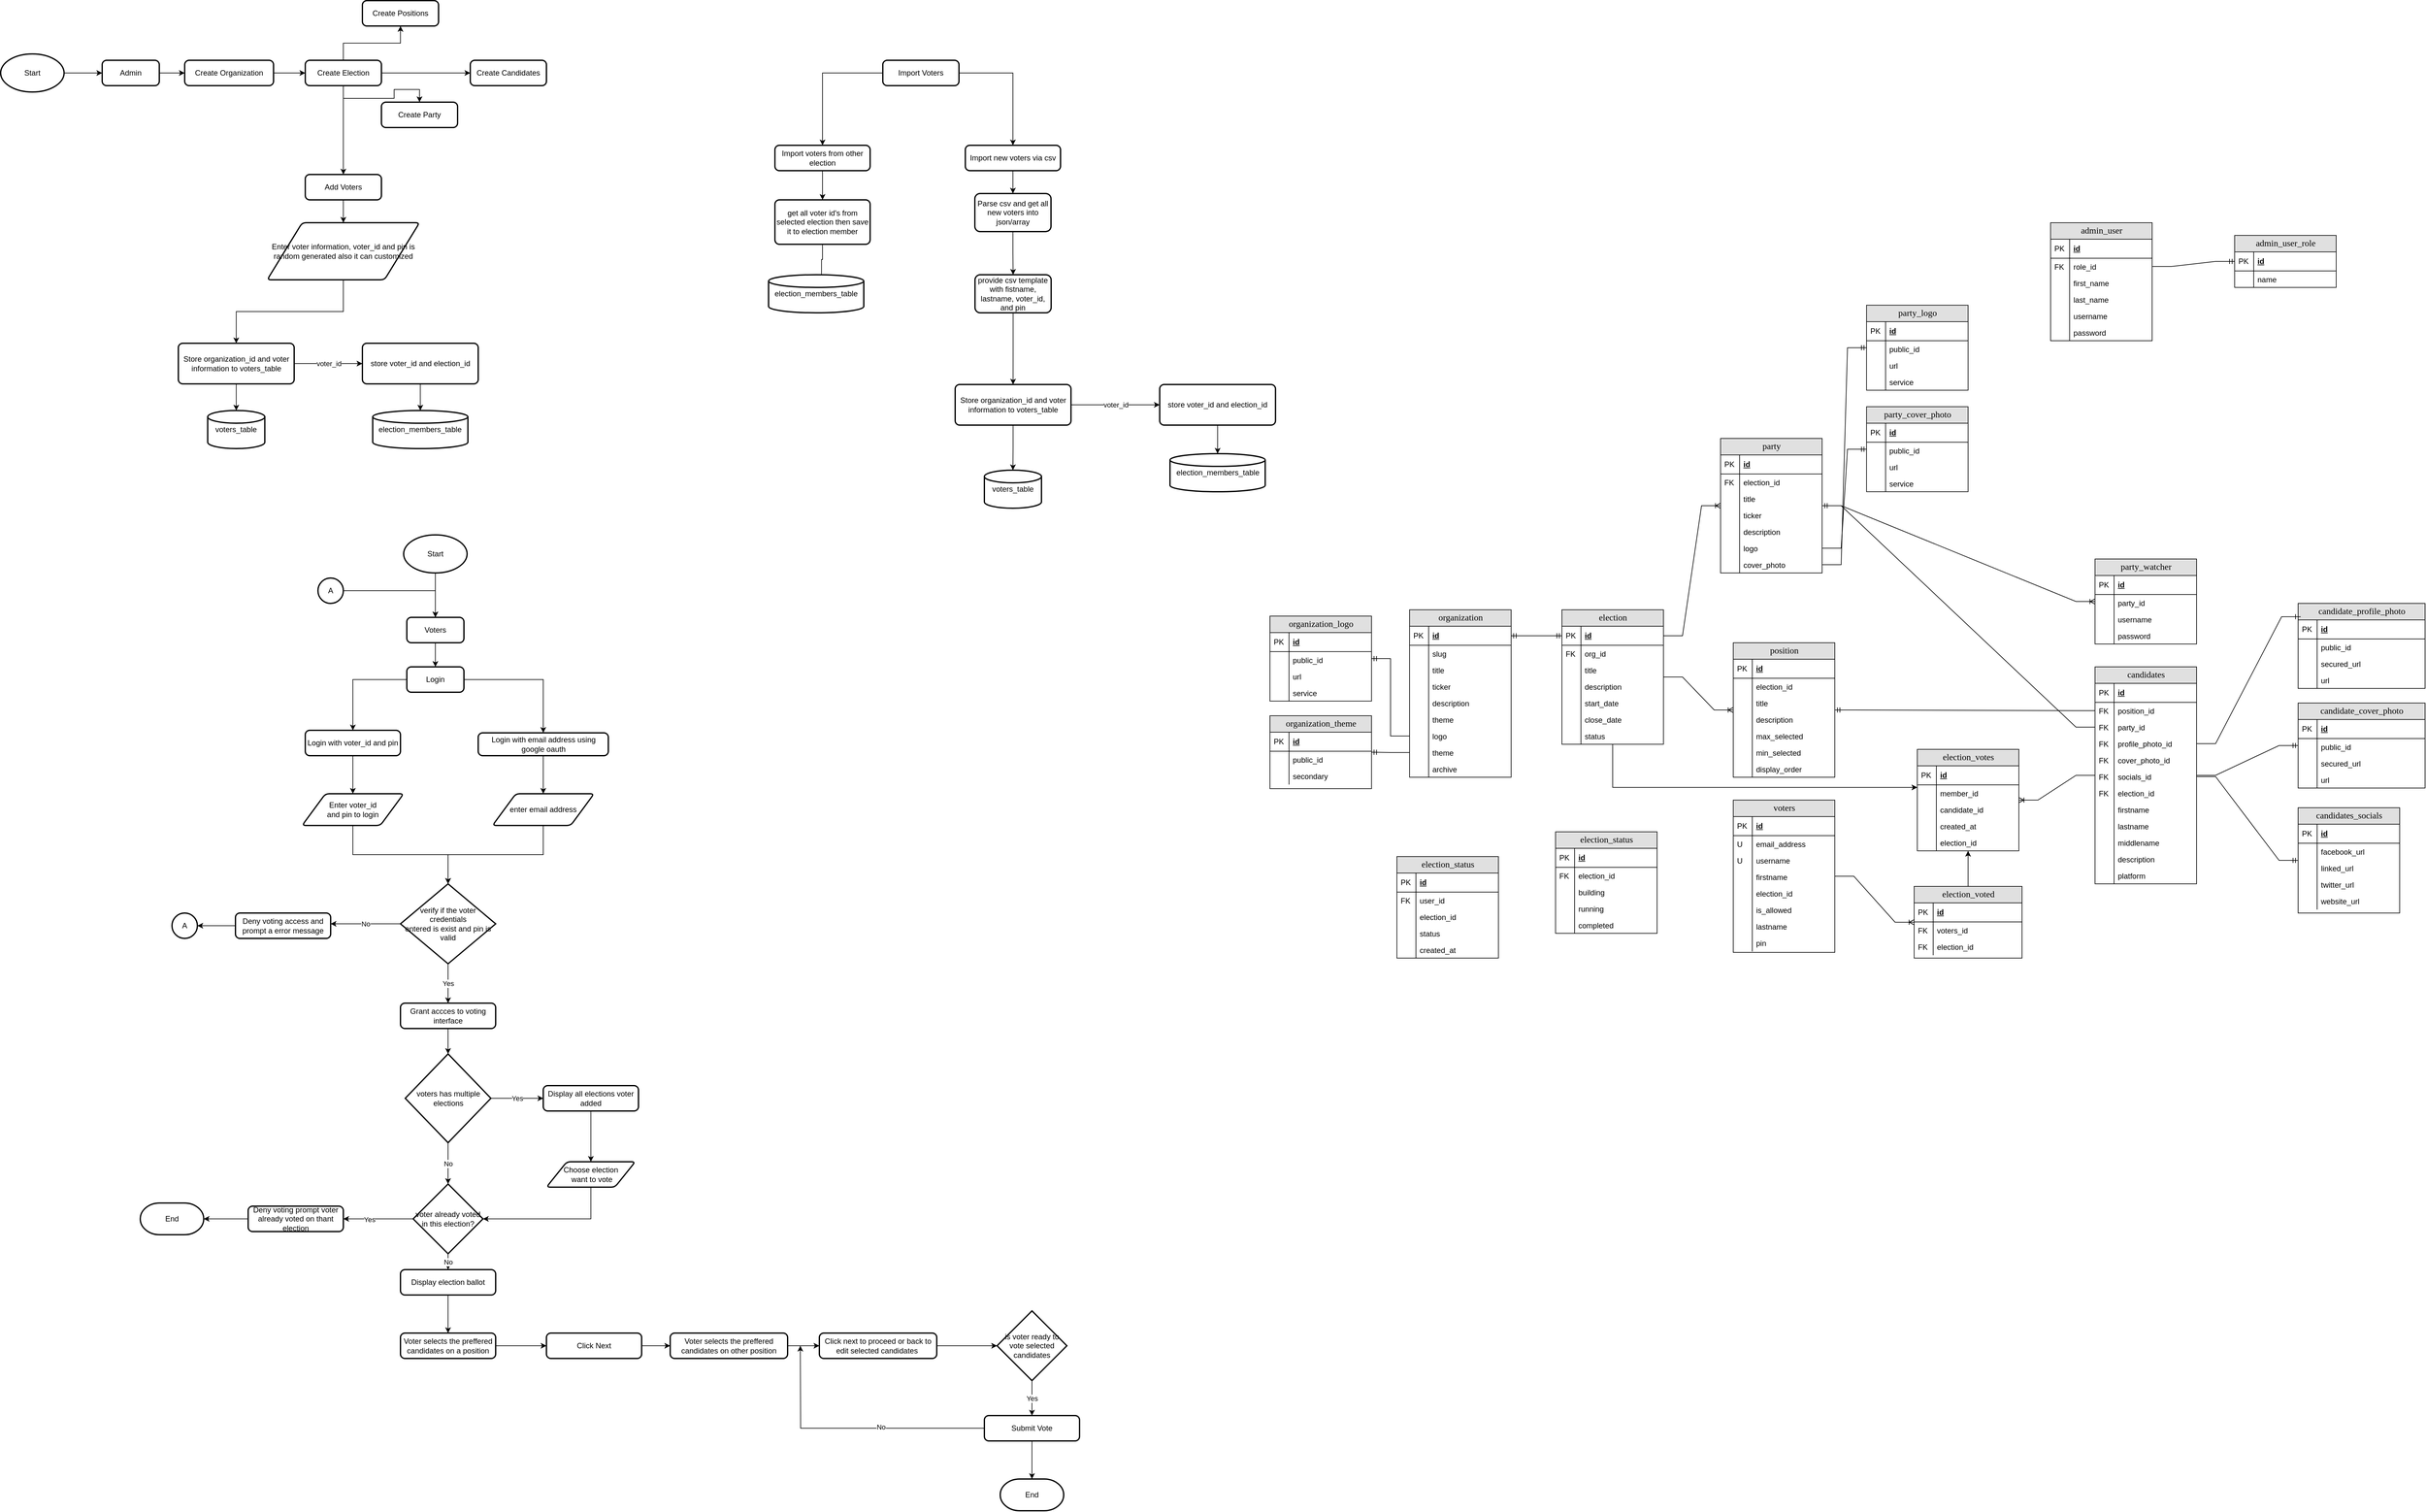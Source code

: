 <mxfile version="16.1.2" type="device"><diagram name="Page-1" id="e56a1550-8fbb-45ad-956c-1786394a9013"><mxGraphModel dx="3181" dy="2291" grid="1" gridSize="10" guides="1" tooltips="1" connect="1" arrows="1" fold="1" page="1" pageScale="1" pageWidth="1100" pageHeight="850" background="none" math="0" shadow="0"><root><mxCell id="0"/><mxCell id="1" parent="0"/><mxCell id="2e49270ec7c68f3f-80" value="organization" style="swimlane;html=1;fontStyle=0;childLayout=stackLayout;horizontal=1;startSize=26;fillColor=#e0e0e0;horizontalStack=0;resizeParent=1;resizeLast=0;collapsible=1;marginBottom=0;swimlaneFillColor=#ffffff;align=center;rounded=0;shadow=0;comic=0;labelBackgroundColor=none;strokeWidth=1;fontFamily=Verdana;fontSize=14" parent="1" vertex="1"><mxGeometry x="30" y="30" width="160" height="264" as="geometry"/></mxCell><mxCell id="2e49270ec7c68f3f-81" value="id" style="shape=partialRectangle;top=0;left=0;right=0;bottom=1;html=1;align=left;verticalAlign=middle;fillColor=none;spacingLeft=34;spacingRight=4;whiteSpace=wrap;overflow=hidden;rotatable=0;points=[[0,0.5],[1,0.5]];portConstraint=eastwest;dropTarget=0;fontStyle=5;" parent="2e49270ec7c68f3f-80" vertex="1"><mxGeometry y="26" width="160" height="30" as="geometry"/></mxCell><mxCell id="2e49270ec7c68f3f-82" value="PK" style="shape=partialRectangle;top=0;left=0;bottom=0;html=1;fillColor=none;align=left;verticalAlign=middle;spacingLeft=4;spacingRight=4;whiteSpace=wrap;overflow=hidden;rotatable=0;points=[];portConstraint=eastwest;part=1;" parent="2e49270ec7c68f3f-81" vertex="1" connectable="0"><mxGeometry width="30" height="30" as="geometry"/></mxCell><mxCell id="euhRbVIIn353agXMIbdH-13" value="slug" style="shape=partialRectangle;top=0;left=0;right=0;bottom=0;html=1;align=left;verticalAlign=top;fillColor=none;spacingLeft=34;spacingRight=4;whiteSpace=wrap;overflow=hidden;rotatable=0;points=[[0,0.5],[1,0.5]];portConstraint=eastwest;dropTarget=0;" parent="2e49270ec7c68f3f-80" vertex="1"><mxGeometry y="56" width="160" height="26" as="geometry"/></mxCell><mxCell id="euhRbVIIn353agXMIbdH-14" value="" style="shape=partialRectangle;top=0;left=0;bottom=0;html=1;fillColor=none;align=left;verticalAlign=top;spacingLeft=4;spacingRight=4;whiteSpace=wrap;overflow=hidden;rotatable=0;points=[];portConstraint=eastwest;part=1;" parent="euhRbVIIn353agXMIbdH-13" vertex="1" connectable="0"><mxGeometry width="30" height="26" as="geometry"/></mxCell><mxCell id="2e49270ec7c68f3f-87" value="title" style="shape=partialRectangle;top=0;left=0;right=0;bottom=0;html=1;align=left;verticalAlign=top;fillColor=none;spacingLeft=34;spacingRight=4;whiteSpace=wrap;overflow=hidden;rotatable=0;points=[[0,0.5],[1,0.5]];portConstraint=eastwest;dropTarget=0;" parent="2e49270ec7c68f3f-80" vertex="1"><mxGeometry y="82" width="160" height="26" as="geometry"/></mxCell><mxCell id="2e49270ec7c68f3f-88" value="" style="shape=partialRectangle;top=0;left=0;bottom=0;html=1;fillColor=none;align=left;verticalAlign=top;spacingLeft=4;spacingRight=4;whiteSpace=wrap;overflow=hidden;rotatable=0;points=[];portConstraint=eastwest;part=1;" parent="2e49270ec7c68f3f-87" vertex="1" connectable="0"><mxGeometry width="30" height="26" as="geometry"/></mxCell><mxCell id="iS651yzCpy71PyTMOytw-9" value="ticker" style="shape=partialRectangle;top=0;left=0;right=0;bottom=0;html=1;align=left;verticalAlign=top;fillColor=none;spacingLeft=34;spacingRight=4;whiteSpace=wrap;overflow=hidden;rotatable=0;points=[[0,0.5],[1,0.5]];portConstraint=eastwest;dropTarget=0;" parent="2e49270ec7c68f3f-80" vertex="1"><mxGeometry y="108" width="160" height="26" as="geometry"/></mxCell><mxCell id="iS651yzCpy71PyTMOytw-10" value="" style="shape=partialRectangle;top=0;left=0;bottom=0;html=1;fillColor=none;align=left;verticalAlign=top;spacingLeft=4;spacingRight=4;whiteSpace=wrap;overflow=hidden;rotatable=0;points=[];portConstraint=eastwest;part=1;" parent="iS651yzCpy71PyTMOytw-9" vertex="1" connectable="0"><mxGeometry width="30" height="26" as="geometry"/></mxCell><mxCell id="euhRbVIIn353agXMIbdH-11" value="description" style="shape=partialRectangle;top=0;left=0;right=0;bottom=0;html=1;align=left;verticalAlign=top;fillColor=none;spacingLeft=34;spacingRight=4;whiteSpace=wrap;overflow=hidden;rotatable=0;points=[[0,0.5],[1,0.5]];portConstraint=eastwest;dropTarget=0;" parent="2e49270ec7c68f3f-80" vertex="1"><mxGeometry y="134" width="160" height="26" as="geometry"/></mxCell><mxCell id="euhRbVIIn353agXMIbdH-12" value="" style="shape=partialRectangle;top=0;left=0;bottom=0;html=1;fillColor=none;align=left;verticalAlign=top;spacingLeft=4;spacingRight=4;whiteSpace=wrap;overflow=hidden;rotatable=0;points=[];portConstraint=eastwest;part=1;" parent="euhRbVIIn353agXMIbdH-11" vertex="1" connectable="0"><mxGeometry width="30" height="26" as="geometry"/></mxCell><mxCell id="2e49270ec7c68f3f-83" value="theme" style="shape=partialRectangle;top=0;left=0;right=0;bottom=0;html=1;align=left;verticalAlign=top;fillColor=none;spacingLeft=34;spacingRight=4;whiteSpace=wrap;overflow=hidden;rotatable=0;points=[[0,0.5],[1,0.5]];portConstraint=eastwest;dropTarget=0;" parent="2e49270ec7c68f3f-80" vertex="1"><mxGeometry y="160" width="160" height="26" as="geometry"/></mxCell><mxCell id="2e49270ec7c68f3f-84" value="" style="shape=partialRectangle;top=0;left=0;bottom=0;html=1;fillColor=none;align=left;verticalAlign=top;spacingLeft=4;spacingRight=4;whiteSpace=wrap;overflow=hidden;rotatable=0;points=[];portConstraint=eastwest;part=1;" parent="2e49270ec7c68f3f-83" vertex="1" connectable="0"><mxGeometry width="30" height="26" as="geometry"/></mxCell><mxCell id="2e49270ec7c68f3f-85" value="logo" style="shape=partialRectangle;top=0;left=0;right=0;bottom=0;html=1;align=left;verticalAlign=top;fillColor=none;spacingLeft=34;spacingRight=4;whiteSpace=wrap;overflow=hidden;rotatable=0;points=[[0,0.5],[1,0.5]];portConstraint=eastwest;dropTarget=0;" parent="2e49270ec7c68f3f-80" vertex="1"><mxGeometry y="186" width="160" height="26" as="geometry"/></mxCell><mxCell id="2e49270ec7c68f3f-86" value="" style="shape=partialRectangle;top=0;left=0;bottom=0;html=1;fillColor=none;align=left;verticalAlign=top;spacingLeft=4;spacingRight=4;whiteSpace=wrap;overflow=hidden;rotatable=0;points=[];portConstraint=eastwest;part=1;" parent="2e49270ec7c68f3f-85" vertex="1" connectable="0"><mxGeometry width="30" height="26" as="geometry"/></mxCell><mxCell id="1pzrBhSslvGDCt5zKOAh-22" value="theme" style="shape=partialRectangle;top=0;left=0;right=0;bottom=0;html=1;align=left;verticalAlign=top;fillColor=none;spacingLeft=34;spacingRight=4;whiteSpace=wrap;overflow=hidden;rotatable=0;points=[[0,0.5],[1,0.5]];portConstraint=eastwest;dropTarget=0;" parent="2e49270ec7c68f3f-80" vertex="1"><mxGeometry y="212" width="160" height="26" as="geometry"/></mxCell><mxCell id="1pzrBhSslvGDCt5zKOAh-23" value="" style="shape=partialRectangle;top=0;left=0;bottom=0;html=1;fillColor=none;align=left;verticalAlign=top;spacingLeft=4;spacingRight=4;whiteSpace=wrap;overflow=hidden;rotatable=0;points=[];portConstraint=eastwest;part=1;" parent="1pzrBhSslvGDCt5zKOAh-22" vertex="1" connectable="0"><mxGeometry width="30" height="26" as="geometry"/></mxCell><mxCell id="iS651yzCpy71PyTMOytw-5" value="archive" style="shape=partialRectangle;top=0;left=0;right=0;bottom=0;html=1;align=left;verticalAlign=top;fillColor=none;spacingLeft=34;spacingRight=4;whiteSpace=wrap;overflow=hidden;rotatable=0;points=[[0,0.5],[1,0.5]];portConstraint=eastwest;dropTarget=0;" parent="2e49270ec7c68f3f-80" vertex="1"><mxGeometry y="238" width="160" height="26" as="geometry"/></mxCell><mxCell id="iS651yzCpy71PyTMOytw-6" value="" style="shape=partialRectangle;top=0;left=0;bottom=0;html=1;fillColor=none;align=left;verticalAlign=top;spacingLeft=4;spacingRight=4;whiteSpace=wrap;overflow=hidden;rotatable=0;points=[];portConstraint=eastwest;part=1;" parent="iS651yzCpy71PyTMOytw-5" vertex="1" connectable="0"><mxGeometry width="30" height="26" as="geometry"/></mxCell><mxCell id="MmeYEt6KUfDhFgM00XxT-179" style="edgeStyle=orthogonalEdgeStyle;rounded=0;orthogonalLoop=1;jettySize=auto;html=1;" parent="1" source="euhRbVIIn353agXMIbdH-15" target="euhRbVIIn353agXMIbdH-146" edge="1"><mxGeometry relative="1" as="geometry"><Array as="points"><mxPoint x="350" y="310"/></Array></mxGeometry></mxCell><mxCell id="euhRbVIIn353agXMIbdH-15" value="election" style="swimlane;html=1;fontStyle=0;childLayout=stackLayout;horizontal=1;startSize=26;fillColor=#e0e0e0;horizontalStack=0;resizeParent=1;resizeLast=0;collapsible=1;marginBottom=0;swimlaneFillColor=#ffffff;align=center;rounded=0;shadow=0;comic=0;labelBackgroundColor=none;strokeWidth=1;fontFamily=Verdana;fontSize=14" parent="1" vertex="1"><mxGeometry x="270" y="30" width="160" height="212" as="geometry"/></mxCell><mxCell id="euhRbVIIn353agXMIbdH-16" value="id" style="shape=partialRectangle;top=0;left=0;right=0;bottom=1;html=1;align=left;verticalAlign=middle;fillColor=none;spacingLeft=34;spacingRight=4;whiteSpace=wrap;overflow=hidden;rotatable=0;points=[[0,0.5],[1,0.5]];portConstraint=eastwest;dropTarget=0;fontStyle=5;" parent="euhRbVIIn353agXMIbdH-15" vertex="1"><mxGeometry y="26" width="160" height="30" as="geometry"/></mxCell><mxCell id="euhRbVIIn353agXMIbdH-17" value="PK" style="shape=partialRectangle;top=0;left=0;bottom=0;html=1;fillColor=none;align=left;verticalAlign=middle;spacingLeft=4;spacingRight=4;whiteSpace=wrap;overflow=hidden;rotatable=0;points=[];portConstraint=eastwest;part=1;" parent="euhRbVIIn353agXMIbdH-16" vertex="1" connectable="0"><mxGeometry width="30" height="30" as="geometry"/></mxCell><mxCell id="euhRbVIIn353agXMIbdH-18" value="org_id" style="shape=partialRectangle;top=0;left=0;right=0;bottom=0;html=1;align=left;verticalAlign=top;fillColor=none;spacingLeft=34;spacingRight=4;whiteSpace=wrap;overflow=hidden;rotatable=0;points=[[0,0.5],[1,0.5]];portConstraint=eastwest;dropTarget=0;" parent="euhRbVIIn353agXMIbdH-15" vertex="1"><mxGeometry y="56" width="160" height="26" as="geometry"/></mxCell><mxCell id="euhRbVIIn353agXMIbdH-19" value="FK" style="shape=partialRectangle;top=0;left=0;bottom=0;html=1;fillColor=none;align=left;verticalAlign=top;spacingLeft=4;spacingRight=4;whiteSpace=wrap;overflow=hidden;rotatable=0;points=[];portConstraint=eastwest;part=1;" parent="euhRbVIIn353agXMIbdH-18" vertex="1" connectable="0"><mxGeometry width="30" height="26" as="geometry"/></mxCell><mxCell id="euhRbVIIn353agXMIbdH-20" value="title" style="shape=partialRectangle;top=0;left=0;right=0;bottom=0;html=1;align=left;verticalAlign=top;fillColor=none;spacingLeft=34;spacingRight=4;whiteSpace=wrap;overflow=hidden;rotatable=0;points=[[0,0.5],[1,0.5]];portConstraint=eastwest;dropTarget=0;" parent="euhRbVIIn353agXMIbdH-15" vertex="1"><mxGeometry y="82" width="160" height="26" as="geometry"/></mxCell><mxCell id="euhRbVIIn353agXMIbdH-21" value="" style="shape=partialRectangle;top=0;left=0;bottom=0;html=1;fillColor=none;align=left;verticalAlign=top;spacingLeft=4;spacingRight=4;whiteSpace=wrap;overflow=hidden;rotatable=0;points=[];portConstraint=eastwest;part=1;" parent="euhRbVIIn353agXMIbdH-20" vertex="1" connectable="0"><mxGeometry width="30" height="26" as="geometry"/></mxCell><mxCell id="euhRbVIIn353agXMIbdH-22" value="description" style="shape=partialRectangle;top=0;left=0;right=0;bottom=0;html=1;align=left;verticalAlign=top;fillColor=none;spacingLeft=34;spacingRight=4;whiteSpace=wrap;overflow=hidden;rotatable=0;points=[[0,0.5],[1,0.5]];portConstraint=eastwest;dropTarget=0;" parent="euhRbVIIn353agXMIbdH-15" vertex="1"><mxGeometry y="108" width="160" height="26" as="geometry"/></mxCell><mxCell id="euhRbVIIn353agXMIbdH-23" value="" style="shape=partialRectangle;top=0;left=0;bottom=0;html=1;fillColor=none;align=left;verticalAlign=top;spacingLeft=4;spacingRight=4;whiteSpace=wrap;overflow=hidden;rotatable=0;points=[];portConstraint=eastwest;part=1;" parent="euhRbVIIn353agXMIbdH-22" vertex="1" connectable="0"><mxGeometry width="30" height="26" as="geometry"/></mxCell><mxCell id="euhRbVIIn353agXMIbdH-24" value="start_date" style="shape=partialRectangle;top=0;left=0;right=0;bottom=0;html=1;align=left;verticalAlign=top;fillColor=none;spacingLeft=34;spacingRight=4;whiteSpace=wrap;overflow=hidden;rotatable=0;points=[[0,0.5],[1,0.5]];portConstraint=eastwest;dropTarget=0;" parent="euhRbVIIn353agXMIbdH-15" vertex="1"><mxGeometry y="134" width="160" height="26" as="geometry"/></mxCell><mxCell id="euhRbVIIn353agXMIbdH-25" value="" style="shape=partialRectangle;top=0;left=0;bottom=0;html=1;fillColor=none;align=left;verticalAlign=top;spacingLeft=4;spacingRight=4;whiteSpace=wrap;overflow=hidden;rotatable=0;points=[];portConstraint=eastwest;part=1;" parent="euhRbVIIn353agXMIbdH-24" vertex="1" connectable="0"><mxGeometry width="30" height="26" as="geometry"/></mxCell><mxCell id="euhRbVIIn353agXMIbdH-26" value="close_date" style="shape=partialRectangle;top=0;left=0;right=0;bottom=0;html=1;align=left;verticalAlign=top;fillColor=none;spacingLeft=34;spacingRight=4;whiteSpace=wrap;overflow=hidden;rotatable=0;points=[[0,0.5],[1,0.5]];portConstraint=eastwest;dropTarget=0;" parent="euhRbVIIn353agXMIbdH-15" vertex="1"><mxGeometry y="160" width="160" height="26" as="geometry"/></mxCell><mxCell id="euhRbVIIn353agXMIbdH-27" value="" style="shape=partialRectangle;top=0;left=0;bottom=0;html=1;fillColor=none;align=left;verticalAlign=top;spacingLeft=4;spacingRight=4;whiteSpace=wrap;overflow=hidden;rotatable=0;points=[];portConstraint=eastwest;part=1;" parent="euhRbVIIn353agXMIbdH-26" vertex="1" connectable="0"><mxGeometry width="30" height="26" as="geometry"/></mxCell><mxCell id="LmVrcN9f6A4ENh6EnXr2-1" value="status" style="shape=partialRectangle;top=0;left=0;right=0;bottom=0;html=1;align=left;verticalAlign=top;fillColor=none;spacingLeft=34;spacingRight=4;whiteSpace=wrap;overflow=hidden;rotatable=0;points=[[0,0.5],[1,0.5]];portConstraint=eastwest;dropTarget=0;" parent="euhRbVIIn353agXMIbdH-15" vertex="1"><mxGeometry y="186" width="160" height="26" as="geometry"/></mxCell><mxCell id="LmVrcN9f6A4ENh6EnXr2-2" value="" style="shape=partialRectangle;top=0;left=0;bottom=0;html=1;fillColor=none;align=left;verticalAlign=top;spacingLeft=4;spacingRight=4;whiteSpace=wrap;overflow=hidden;rotatable=0;points=[];portConstraint=eastwest;part=1;" parent="LmVrcN9f6A4ENh6EnXr2-1" vertex="1" connectable="0"><mxGeometry width="30" height="26" as="geometry"/></mxCell><mxCell id="euhRbVIIn353agXMIbdH-28" value="voters" style="swimlane;html=1;fontStyle=0;childLayout=stackLayout;horizontal=1;startSize=26;fillColor=#e0e0e0;horizontalStack=0;resizeParent=1;resizeLast=0;collapsible=1;marginBottom=0;swimlaneFillColor=#ffffff;align=center;rounded=0;shadow=0;comic=0;labelBackgroundColor=none;strokeWidth=1;fontFamily=Verdana;fontSize=14" parent="1" vertex="1"><mxGeometry x="540" y="330" width="160" height="240" as="geometry"/></mxCell><mxCell id="euhRbVIIn353agXMIbdH-29" value="id" style="shape=partialRectangle;top=0;left=0;right=0;bottom=1;html=1;align=left;verticalAlign=middle;fillColor=none;spacingLeft=34;spacingRight=4;whiteSpace=wrap;overflow=hidden;rotatable=0;points=[[0,0.5],[1,0.5]];portConstraint=eastwest;dropTarget=0;fontStyle=5;" parent="euhRbVIIn353agXMIbdH-28" vertex="1"><mxGeometry y="26" width="160" height="30" as="geometry"/></mxCell><mxCell id="euhRbVIIn353agXMIbdH-30" value="PK" style="shape=partialRectangle;top=0;left=0;bottom=0;html=1;fillColor=none;align=left;verticalAlign=middle;spacingLeft=4;spacingRight=4;whiteSpace=wrap;overflow=hidden;rotatable=0;points=[];portConstraint=eastwest;part=1;" parent="euhRbVIIn353agXMIbdH-29" vertex="1" connectable="0"><mxGeometry width="30" height="30" as="geometry"/></mxCell><mxCell id="euhRbVIIn353agXMIbdH-31" value="email_address" style="shape=partialRectangle;top=0;left=0;right=0;bottom=0;html=1;align=left;verticalAlign=top;fillColor=none;spacingLeft=34;spacingRight=4;whiteSpace=wrap;overflow=hidden;rotatable=0;points=[[0,0.5],[1,0.5]];portConstraint=eastwest;dropTarget=0;" parent="euhRbVIIn353agXMIbdH-28" vertex="1"><mxGeometry y="56" width="160" height="26" as="geometry"/></mxCell><mxCell id="euhRbVIIn353agXMIbdH-32" value="U" style="shape=partialRectangle;top=0;left=0;bottom=0;html=1;fillColor=none;align=left;verticalAlign=top;spacingLeft=4;spacingRight=4;whiteSpace=wrap;overflow=hidden;rotatable=0;points=[];portConstraint=eastwest;part=1;" parent="euhRbVIIn353agXMIbdH-31" vertex="1" connectable="0"><mxGeometry width="30" height="26" as="geometry"/></mxCell><mxCell id="lGk7hxmEtoL7toFarPsQ-107" value="username" style="shape=partialRectangle;top=0;left=0;right=0;bottom=0;html=1;align=left;verticalAlign=top;fillColor=none;spacingLeft=34;spacingRight=4;whiteSpace=wrap;overflow=hidden;rotatable=0;points=[[0,0.5],[1,0.5]];portConstraint=eastwest;dropTarget=0;" parent="euhRbVIIn353agXMIbdH-28" vertex="1"><mxGeometry y="82" width="160" height="26" as="geometry"/></mxCell><mxCell id="lGk7hxmEtoL7toFarPsQ-108" value="&lt;span&gt;U&lt;/span&gt;" style="shape=partialRectangle;top=0;left=0;bottom=0;html=1;fillColor=none;align=left;verticalAlign=top;spacingLeft=4;spacingRight=4;whiteSpace=wrap;overflow=hidden;rotatable=0;points=[];portConstraint=eastwest;part=1;" parent="lGk7hxmEtoL7toFarPsQ-107" vertex="1" connectable="0"><mxGeometry width="30" height="26" as="geometry"/></mxCell><mxCell id="MmeYEt6KUfDhFgM00XxT-29" value="firstname" style="shape=partialRectangle;top=0;left=0;right=0;bottom=0;html=1;align=left;verticalAlign=top;fillColor=none;spacingLeft=34;spacingRight=4;whiteSpace=wrap;overflow=hidden;rotatable=0;points=[[0,0.5],[1,0.5]];portConstraint=eastwest;dropTarget=0;" parent="euhRbVIIn353agXMIbdH-28" vertex="1"><mxGeometry y="108" width="160" height="26" as="geometry"/></mxCell><mxCell id="MmeYEt6KUfDhFgM00XxT-30" value="" style="shape=partialRectangle;top=0;left=0;bottom=0;html=1;fillColor=none;align=left;verticalAlign=top;spacingLeft=4;spacingRight=4;whiteSpace=wrap;overflow=hidden;rotatable=0;points=[];portConstraint=eastwest;part=1;" parent="MmeYEt6KUfDhFgM00XxT-29" vertex="1" connectable="0"><mxGeometry width="30" height="26" as="geometry"/></mxCell><mxCell id="euhRbVIIn353agXMIbdH-153" value="election_id" style="shape=partialRectangle;top=0;left=0;right=0;bottom=0;html=1;align=left;verticalAlign=top;fillColor=none;spacingLeft=34;spacingRight=4;whiteSpace=wrap;overflow=hidden;rotatable=0;points=[[0,0.5],[1,0.5]];portConstraint=eastwest;dropTarget=0;" parent="euhRbVIIn353agXMIbdH-28" vertex="1"><mxGeometry y="134" width="160" height="26" as="geometry"/></mxCell><mxCell id="euhRbVIIn353agXMIbdH-154" value="" style="shape=partialRectangle;top=0;left=0;bottom=0;html=1;fillColor=none;align=left;verticalAlign=top;spacingLeft=4;spacingRight=4;whiteSpace=wrap;overflow=hidden;rotatable=0;points=[];portConstraint=eastwest;part=1;" parent="euhRbVIIn353agXMIbdH-153" vertex="1" connectable="0"><mxGeometry width="30" height="26" as="geometry"/></mxCell><mxCell id="euhRbVIIn353agXMIbdH-42" value="is_allowed" style="shape=partialRectangle;top=0;left=0;right=0;bottom=0;html=1;align=left;verticalAlign=top;fillColor=none;spacingLeft=34;spacingRight=4;whiteSpace=wrap;overflow=hidden;rotatable=0;points=[[0,0.5],[1,0.5]];portConstraint=eastwest;dropTarget=0;" parent="euhRbVIIn353agXMIbdH-28" vertex="1"><mxGeometry y="160" width="160" height="26" as="geometry"/></mxCell><mxCell id="euhRbVIIn353agXMIbdH-43" value="" style="shape=partialRectangle;top=0;left=0;bottom=0;html=1;fillColor=none;align=left;verticalAlign=top;spacingLeft=4;spacingRight=4;whiteSpace=wrap;overflow=hidden;rotatable=0;points=[];portConstraint=eastwest;part=1;" parent="euhRbVIIn353agXMIbdH-42" vertex="1" connectable="0"><mxGeometry width="30" height="26" as="geometry"/></mxCell><mxCell id="MmeYEt6KUfDhFgM00XxT-31" value="lastname" style="shape=partialRectangle;top=0;left=0;right=0;bottom=0;html=1;align=left;verticalAlign=top;fillColor=none;spacingLeft=34;spacingRight=4;whiteSpace=wrap;overflow=hidden;rotatable=0;points=[[0,0.5],[1,0.5]];portConstraint=eastwest;dropTarget=0;" parent="euhRbVIIn353agXMIbdH-28" vertex="1"><mxGeometry y="186" width="160" height="26" as="geometry"/></mxCell><mxCell id="MmeYEt6KUfDhFgM00XxT-32" value="" style="shape=partialRectangle;top=0;left=0;bottom=0;html=1;fillColor=none;align=left;verticalAlign=top;spacingLeft=4;spacingRight=4;whiteSpace=wrap;overflow=hidden;rotatable=0;points=[];portConstraint=eastwest;part=1;" parent="MmeYEt6KUfDhFgM00XxT-31" vertex="1" connectable="0"><mxGeometry width="30" height="26" as="geometry"/></mxCell><mxCell id="lGk7hxmEtoL7toFarPsQ-109" value="pin" style="shape=partialRectangle;top=0;left=0;right=0;bottom=0;html=1;align=left;verticalAlign=top;fillColor=none;spacingLeft=34;spacingRight=4;whiteSpace=wrap;overflow=hidden;rotatable=0;points=[[0,0.5],[1,0.5]];portConstraint=eastwest;dropTarget=0;" parent="euhRbVIIn353agXMIbdH-28" vertex="1"><mxGeometry y="212" width="160" height="26" as="geometry"/></mxCell><mxCell id="lGk7hxmEtoL7toFarPsQ-110" value="" style="shape=partialRectangle;top=0;left=0;bottom=0;html=1;fillColor=none;align=left;verticalAlign=top;spacingLeft=4;spacingRight=4;whiteSpace=wrap;overflow=hidden;rotatable=0;points=[];portConstraint=eastwest;part=1;" parent="lGk7hxmEtoL7toFarPsQ-109" vertex="1" connectable="0"><mxGeometry width="30" height="26" as="geometry"/></mxCell><mxCell id="euhRbVIIn353agXMIbdH-44" value="party_watcher" style="swimlane;html=1;fontStyle=0;childLayout=stackLayout;horizontal=1;startSize=26;fillColor=#e0e0e0;horizontalStack=0;resizeParent=1;resizeLast=0;collapsible=1;marginBottom=0;swimlaneFillColor=#ffffff;align=center;rounded=0;shadow=0;comic=0;labelBackgroundColor=none;strokeWidth=1;fontFamily=Verdana;fontSize=14" parent="1" vertex="1"><mxGeometry x="1110" y="-50" width="160" height="134" as="geometry"/></mxCell><mxCell id="euhRbVIIn353agXMIbdH-45" value="id" style="shape=partialRectangle;top=0;left=0;right=0;bottom=1;html=1;align=left;verticalAlign=middle;fillColor=none;spacingLeft=34;spacingRight=4;whiteSpace=wrap;overflow=hidden;rotatable=0;points=[[0,0.5],[1,0.5]];portConstraint=eastwest;dropTarget=0;fontStyle=5;" parent="euhRbVIIn353agXMIbdH-44" vertex="1"><mxGeometry y="26" width="160" height="30" as="geometry"/></mxCell><mxCell id="euhRbVIIn353agXMIbdH-46" value="PK" style="shape=partialRectangle;top=0;left=0;bottom=0;html=1;fillColor=none;align=left;verticalAlign=middle;spacingLeft=4;spacingRight=4;whiteSpace=wrap;overflow=hidden;rotatable=0;points=[];portConstraint=eastwest;part=1;" parent="euhRbVIIn353agXMIbdH-45" vertex="1" connectable="0"><mxGeometry width="30" height="30" as="geometry"/></mxCell><mxCell id="euhRbVIIn353agXMIbdH-47" value="party_id" style="shape=partialRectangle;top=0;left=0;right=0;bottom=0;html=1;align=left;verticalAlign=top;fillColor=none;spacingLeft=34;spacingRight=4;whiteSpace=wrap;overflow=hidden;rotatable=0;points=[[0,0.5],[1,0.5]];portConstraint=eastwest;dropTarget=0;" parent="euhRbVIIn353agXMIbdH-44" vertex="1"><mxGeometry y="56" width="160" height="26" as="geometry"/></mxCell><mxCell id="euhRbVIIn353agXMIbdH-48" value="" style="shape=partialRectangle;top=0;left=0;bottom=0;html=1;fillColor=none;align=left;verticalAlign=top;spacingLeft=4;spacingRight=4;whiteSpace=wrap;overflow=hidden;rotatable=0;points=[];portConstraint=eastwest;part=1;" parent="euhRbVIIn353agXMIbdH-47" vertex="1" connectable="0"><mxGeometry width="30" height="26" as="geometry"/></mxCell><mxCell id="euhRbVIIn353agXMIbdH-55" value="username" style="shape=partialRectangle;top=0;left=0;right=0;bottom=0;html=1;align=left;verticalAlign=top;fillColor=none;spacingLeft=34;spacingRight=4;whiteSpace=wrap;overflow=hidden;rotatable=0;points=[[0,0.5],[1,0.5]];portConstraint=eastwest;dropTarget=0;" parent="euhRbVIIn353agXMIbdH-44" vertex="1"><mxGeometry y="82" width="160" height="26" as="geometry"/></mxCell><mxCell id="euhRbVIIn353agXMIbdH-56" value="" style="shape=partialRectangle;top=0;left=0;bottom=0;html=1;fillColor=none;align=left;verticalAlign=top;spacingLeft=4;spacingRight=4;whiteSpace=wrap;overflow=hidden;rotatable=0;points=[];portConstraint=eastwest;part=1;" parent="euhRbVIIn353agXMIbdH-55" vertex="1" connectable="0"><mxGeometry width="30" height="26" as="geometry"/></mxCell><mxCell id="euhRbVIIn353agXMIbdH-49" value="password" style="shape=partialRectangle;top=0;left=0;right=0;bottom=0;html=1;align=left;verticalAlign=top;fillColor=none;spacingLeft=34;spacingRight=4;whiteSpace=wrap;overflow=hidden;rotatable=0;points=[[0,0.5],[1,0.5]];portConstraint=eastwest;dropTarget=0;" parent="euhRbVIIn353agXMIbdH-44" vertex="1"><mxGeometry y="108" width="160" height="26" as="geometry"/></mxCell><mxCell id="euhRbVIIn353agXMIbdH-50" value="" style="shape=partialRectangle;top=0;left=0;bottom=0;html=1;fillColor=none;align=left;verticalAlign=top;spacingLeft=4;spacingRight=4;whiteSpace=wrap;overflow=hidden;rotatable=0;points=[];portConstraint=eastwest;part=1;" parent="euhRbVIIn353agXMIbdH-49" vertex="1" connectable="0"><mxGeometry width="30" height="26" as="geometry"/></mxCell><mxCell id="euhRbVIIn353agXMIbdH-57" value="party" style="swimlane;html=1;fontStyle=0;childLayout=stackLayout;horizontal=1;startSize=26;fillColor=#e0e0e0;horizontalStack=0;resizeParent=1;resizeLast=0;collapsible=1;marginBottom=0;swimlaneFillColor=#ffffff;align=center;rounded=0;shadow=0;comic=0;labelBackgroundColor=none;strokeWidth=1;fontFamily=Verdana;fontSize=14" parent="1" vertex="1"><mxGeometry x="520" y="-240" width="160" height="212" as="geometry"/></mxCell><mxCell id="euhRbVIIn353agXMIbdH-58" value="id" style="shape=partialRectangle;top=0;left=0;right=0;bottom=1;html=1;align=left;verticalAlign=middle;fillColor=none;spacingLeft=34;spacingRight=4;whiteSpace=wrap;overflow=hidden;rotatable=0;points=[[0,0.5],[1,0.5]];portConstraint=eastwest;dropTarget=0;fontStyle=5;" parent="euhRbVIIn353agXMIbdH-57" vertex="1"><mxGeometry y="26" width="160" height="30" as="geometry"/></mxCell><mxCell id="euhRbVIIn353agXMIbdH-59" value="PK" style="shape=partialRectangle;top=0;left=0;bottom=0;html=1;fillColor=none;align=left;verticalAlign=middle;spacingLeft=4;spacingRight=4;whiteSpace=wrap;overflow=hidden;rotatable=0;points=[];portConstraint=eastwest;part=1;" parent="euhRbVIIn353agXMIbdH-58" vertex="1" connectable="0"><mxGeometry width="30" height="30" as="geometry"/></mxCell><mxCell id="euhRbVIIn353agXMIbdH-142" value="election_id" style="shape=partialRectangle;top=0;left=0;right=0;bottom=0;html=1;align=left;verticalAlign=top;fillColor=none;spacingLeft=34;spacingRight=4;whiteSpace=wrap;overflow=hidden;rotatable=0;points=[[0,0.5],[1,0.5]];portConstraint=eastwest;dropTarget=0;" parent="euhRbVIIn353agXMIbdH-57" vertex="1"><mxGeometry y="56" width="160" height="26" as="geometry"/></mxCell><mxCell id="euhRbVIIn353agXMIbdH-143" value="FK" style="shape=partialRectangle;top=0;left=0;bottom=0;html=1;fillColor=none;align=left;verticalAlign=top;spacingLeft=4;spacingRight=4;whiteSpace=wrap;overflow=hidden;rotatable=0;points=[];portConstraint=eastwest;part=1;" parent="euhRbVIIn353agXMIbdH-142" vertex="1" connectable="0"><mxGeometry width="30" height="26" as="geometry"/></mxCell><mxCell id="euhRbVIIn353agXMIbdH-60" value="title" style="shape=partialRectangle;top=0;left=0;right=0;bottom=0;html=1;align=left;verticalAlign=top;fillColor=none;spacingLeft=34;spacingRight=4;whiteSpace=wrap;overflow=hidden;rotatable=0;points=[[0,0.5],[1,0.5]];portConstraint=eastwest;dropTarget=0;" parent="euhRbVIIn353agXMIbdH-57" vertex="1"><mxGeometry y="82" width="160" height="26" as="geometry"/></mxCell><mxCell id="euhRbVIIn353agXMIbdH-61" value="" style="shape=partialRectangle;top=0;left=0;bottom=0;html=1;fillColor=none;align=left;verticalAlign=top;spacingLeft=4;spacingRight=4;whiteSpace=wrap;overflow=hidden;rotatable=0;points=[];portConstraint=eastwest;part=1;" parent="euhRbVIIn353agXMIbdH-60" vertex="1" connectable="0"><mxGeometry width="30" height="26" as="geometry"/></mxCell><mxCell id="euhRbVIIn353agXMIbdH-157" value="ticker" style="shape=partialRectangle;top=0;left=0;right=0;bottom=0;html=1;align=left;verticalAlign=top;fillColor=none;spacingLeft=34;spacingRight=4;whiteSpace=wrap;overflow=hidden;rotatable=0;points=[[0,0.5],[1,0.5]];portConstraint=eastwest;dropTarget=0;" parent="euhRbVIIn353agXMIbdH-57" vertex="1"><mxGeometry y="108" width="160" height="26" as="geometry"/></mxCell><mxCell id="euhRbVIIn353agXMIbdH-158" value="" style="shape=partialRectangle;top=0;left=0;bottom=0;html=1;fillColor=none;align=left;verticalAlign=top;spacingLeft=4;spacingRight=4;whiteSpace=wrap;overflow=hidden;rotatable=0;points=[];portConstraint=eastwest;part=1;" parent="euhRbVIIn353agXMIbdH-157" vertex="1" connectable="0"><mxGeometry width="30" height="26" as="geometry"/></mxCell><mxCell id="euhRbVIIn353agXMIbdH-62" value="description" style="shape=partialRectangle;top=0;left=0;right=0;bottom=0;html=1;align=left;verticalAlign=top;fillColor=none;spacingLeft=34;spacingRight=4;whiteSpace=wrap;overflow=hidden;rotatable=0;points=[[0,0.5],[1,0.5]];portConstraint=eastwest;dropTarget=0;" parent="euhRbVIIn353agXMIbdH-57" vertex="1"><mxGeometry y="134" width="160" height="26" as="geometry"/></mxCell><mxCell id="euhRbVIIn353agXMIbdH-63" value="" style="shape=partialRectangle;top=0;left=0;bottom=0;html=1;fillColor=none;align=left;verticalAlign=top;spacingLeft=4;spacingRight=4;whiteSpace=wrap;overflow=hidden;rotatable=0;points=[];portConstraint=eastwest;part=1;" parent="euhRbVIIn353agXMIbdH-62" vertex="1" connectable="0"><mxGeometry width="30" height="26" as="geometry"/></mxCell><mxCell id="euhRbVIIn353agXMIbdH-66" value="logo" style="shape=partialRectangle;top=0;left=0;right=0;bottom=0;html=1;align=left;verticalAlign=top;fillColor=none;spacingLeft=34;spacingRight=4;whiteSpace=wrap;overflow=hidden;rotatable=0;points=[[0,0.5],[1,0.5]];portConstraint=eastwest;dropTarget=0;" parent="euhRbVIIn353agXMIbdH-57" vertex="1"><mxGeometry y="160" width="160" height="26" as="geometry"/></mxCell><mxCell id="euhRbVIIn353agXMIbdH-67" value="" style="shape=partialRectangle;top=0;left=0;bottom=0;html=1;fillColor=none;align=left;verticalAlign=top;spacingLeft=4;spacingRight=4;whiteSpace=wrap;overflow=hidden;rotatable=0;points=[];portConstraint=eastwest;part=1;" parent="euhRbVIIn353agXMIbdH-66" vertex="1" connectable="0"><mxGeometry width="30" height="26" as="geometry"/></mxCell><mxCell id="euhRbVIIn353agXMIbdH-64" value="cover_photo" style="shape=partialRectangle;top=0;left=0;right=0;bottom=0;html=1;align=left;verticalAlign=top;fillColor=none;spacingLeft=34;spacingRight=4;whiteSpace=wrap;overflow=hidden;rotatable=0;points=[[0,0.5],[1,0.5]];portConstraint=eastwest;dropTarget=0;" parent="euhRbVIIn353agXMIbdH-57" vertex="1"><mxGeometry y="186" width="160" height="26" as="geometry"/></mxCell><mxCell id="euhRbVIIn353agXMIbdH-65" value="" style="shape=partialRectangle;top=0;left=0;bottom=0;html=1;fillColor=none;align=left;verticalAlign=top;spacingLeft=4;spacingRight=4;whiteSpace=wrap;overflow=hidden;rotatable=0;points=[];portConstraint=eastwest;part=1;" parent="euhRbVIIn353agXMIbdH-64" vertex="1" connectable="0"><mxGeometry width="30" height="26" as="geometry"/></mxCell><mxCell id="euhRbVIIn353agXMIbdH-68" value="position" style="swimlane;html=1;fontStyle=0;childLayout=stackLayout;horizontal=1;startSize=26;fillColor=#e0e0e0;horizontalStack=0;resizeParent=1;resizeLast=0;collapsible=1;marginBottom=0;swimlaneFillColor=#ffffff;align=center;rounded=0;shadow=0;comic=0;labelBackgroundColor=none;strokeWidth=1;fontFamily=Verdana;fontSize=14" parent="1" vertex="1"><mxGeometry x="540" y="82" width="160" height="212" as="geometry"/></mxCell><mxCell id="euhRbVIIn353agXMIbdH-69" value="id" style="shape=partialRectangle;top=0;left=0;right=0;bottom=1;html=1;align=left;verticalAlign=middle;fillColor=none;spacingLeft=34;spacingRight=4;whiteSpace=wrap;overflow=hidden;rotatable=0;points=[[0,0.5],[1,0.5]];portConstraint=eastwest;dropTarget=0;fontStyle=5;" parent="euhRbVIIn353agXMIbdH-68" vertex="1"><mxGeometry y="26" width="160" height="30" as="geometry"/></mxCell><mxCell id="euhRbVIIn353agXMIbdH-70" value="PK" style="shape=partialRectangle;top=0;left=0;bottom=0;html=1;fillColor=none;align=left;verticalAlign=middle;spacingLeft=4;spacingRight=4;whiteSpace=wrap;overflow=hidden;rotatable=0;points=[];portConstraint=eastwest;part=1;" parent="euhRbVIIn353agXMIbdH-69" vertex="1" connectable="0"><mxGeometry width="30" height="30" as="geometry"/></mxCell><mxCell id="euhRbVIIn353agXMIbdH-144" value="election_id" style="shape=partialRectangle;top=0;left=0;right=0;bottom=0;html=1;align=left;verticalAlign=top;fillColor=none;spacingLeft=34;spacingRight=4;whiteSpace=wrap;overflow=hidden;rotatable=0;points=[[0,0.5],[1,0.5]];portConstraint=eastwest;dropTarget=0;" parent="euhRbVIIn353agXMIbdH-68" vertex="1"><mxGeometry y="56" width="160" height="26" as="geometry"/></mxCell><mxCell id="euhRbVIIn353agXMIbdH-145" value="" style="shape=partialRectangle;top=0;left=0;bottom=0;html=1;fillColor=none;align=left;verticalAlign=top;spacingLeft=4;spacingRight=4;whiteSpace=wrap;overflow=hidden;rotatable=0;points=[];portConstraint=eastwest;part=1;" parent="euhRbVIIn353agXMIbdH-144" vertex="1" connectable="0"><mxGeometry width="30" height="26" as="geometry"/></mxCell><mxCell id="euhRbVIIn353agXMIbdH-71" value="title" style="shape=partialRectangle;top=0;left=0;right=0;bottom=0;html=1;align=left;verticalAlign=top;fillColor=none;spacingLeft=34;spacingRight=4;whiteSpace=wrap;overflow=hidden;rotatable=0;points=[[0,0.5],[1,0.5]];portConstraint=eastwest;dropTarget=0;" parent="euhRbVIIn353agXMIbdH-68" vertex="1"><mxGeometry y="82" width="160" height="26" as="geometry"/></mxCell><mxCell id="euhRbVIIn353agXMIbdH-72" value="" style="shape=partialRectangle;top=0;left=0;bottom=0;html=1;fillColor=none;align=left;verticalAlign=top;spacingLeft=4;spacingRight=4;whiteSpace=wrap;overflow=hidden;rotatable=0;points=[];portConstraint=eastwest;part=1;" parent="euhRbVIIn353agXMIbdH-71" vertex="1" connectable="0"><mxGeometry width="30" height="26" as="geometry"/></mxCell><mxCell id="euhRbVIIn353agXMIbdH-73" value="description" style="shape=partialRectangle;top=0;left=0;right=0;bottom=0;html=1;align=left;verticalAlign=top;fillColor=none;spacingLeft=34;spacingRight=4;whiteSpace=wrap;overflow=hidden;rotatable=0;points=[[0,0.5],[1,0.5]];portConstraint=eastwest;dropTarget=0;" parent="euhRbVIIn353agXMIbdH-68" vertex="1"><mxGeometry y="108" width="160" height="26" as="geometry"/></mxCell><mxCell id="euhRbVIIn353agXMIbdH-74" value="" style="shape=partialRectangle;top=0;left=0;bottom=0;html=1;fillColor=none;align=left;verticalAlign=top;spacingLeft=4;spacingRight=4;whiteSpace=wrap;overflow=hidden;rotatable=0;points=[];portConstraint=eastwest;part=1;" parent="euhRbVIIn353agXMIbdH-73" vertex="1" connectable="0"><mxGeometry width="30" height="26" as="geometry"/></mxCell><mxCell id="euhRbVIIn353agXMIbdH-75" value="max_selected" style="shape=partialRectangle;top=0;left=0;right=0;bottom=0;html=1;align=left;verticalAlign=top;fillColor=none;spacingLeft=34;spacingRight=4;whiteSpace=wrap;overflow=hidden;rotatable=0;points=[[0,0.5],[1,0.5]];portConstraint=eastwest;dropTarget=0;" parent="euhRbVIIn353agXMIbdH-68" vertex="1"><mxGeometry y="134" width="160" height="26" as="geometry"/></mxCell><mxCell id="euhRbVIIn353agXMIbdH-76" value="" style="shape=partialRectangle;top=0;left=0;bottom=0;html=1;fillColor=none;align=left;verticalAlign=top;spacingLeft=4;spacingRight=4;whiteSpace=wrap;overflow=hidden;rotatable=0;points=[];portConstraint=eastwest;part=1;" parent="euhRbVIIn353agXMIbdH-75" vertex="1" connectable="0"><mxGeometry width="30" height="26" as="geometry"/></mxCell><mxCell id="lGk7hxmEtoL7toFarPsQ-49" value="min_selected" style="shape=partialRectangle;top=0;left=0;right=0;bottom=0;html=1;align=left;verticalAlign=top;fillColor=none;spacingLeft=34;spacingRight=4;whiteSpace=wrap;overflow=hidden;rotatable=0;points=[[0,0.5],[1,0.5]];portConstraint=eastwest;dropTarget=0;" parent="euhRbVIIn353agXMIbdH-68" vertex="1"><mxGeometry y="160" width="160" height="26" as="geometry"/></mxCell><mxCell id="lGk7hxmEtoL7toFarPsQ-50" value="" style="shape=partialRectangle;top=0;left=0;bottom=0;html=1;fillColor=none;align=left;verticalAlign=top;spacingLeft=4;spacingRight=4;whiteSpace=wrap;overflow=hidden;rotatable=0;points=[];portConstraint=eastwest;part=1;" parent="lGk7hxmEtoL7toFarPsQ-49" vertex="1" connectable="0"><mxGeometry width="30" height="26" as="geometry"/></mxCell><mxCell id="lGk7hxmEtoL7toFarPsQ-51" value="display_order" style="shape=partialRectangle;top=0;left=0;right=0;bottom=0;html=1;align=left;verticalAlign=top;fillColor=none;spacingLeft=34;spacingRight=4;whiteSpace=wrap;overflow=hidden;rotatable=0;points=[[0,0.5],[1,0.5]];portConstraint=eastwest;dropTarget=0;" parent="euhRbVIIn353agXMIbdH-68" vertex="1"><mxGeometry y="186" width="160" height="26" as="geometry"/></mxCell><mxCell id="lGk7hxmEtoL7toFarPsQ-52" value="" style="shape=partialRectangle;top=0;left=0;bottom=0;html=1;fillColor=none;align=left;verticalAlign=top;spacingLeft=4;spacingRight=4;whiteSpace=wrap;overflow=hidden;rotatable=0;points=[];portConstraint=eastwest;part=1;" parent="lGk7hxmEtoL7toFarPsQ-51" vertex="1" connectable="0"><mxGeometry width="30" height="26" as="geometry"/></mxCell><mxCell id="euhRbVIIn353agXMIbdH-79" value="candidates" style="swimlane;html=1;fontStyle=0;childLayout=stackLayout;horizontal=1;startSize=26;fillColor=#e0e0e0;horizontalStack=0;resizeParent=1;resizeLast=0;collapsible=1;marginBottom=0;swimlaneFillColor=#ffffff;align=center;rounded=0;shadow=0;comic=0;labelBackgroundColor=none;strokeWidth=1;fontFamily=Verdana;fontSize=14" parent="1" vertex="1"><mxGeometry x="1110" y="120" width="160" height="342" as="geometry"/></mxCell><mxCell id="euhRbVIIn353agXMIbdH-80" value="id" style="shape=partialRectangle;top=0;left=0;right=0;bottom=1;html=1;align=left;verticalAlign=middle;fillColor=none;spacingLeft=34;spacingRight=4;whiteSpace=wrap;overflow=hidden;rotatable=0;points=[[0,0.5],[1,0.5]];portConstraint=eastwest;dropTarget=0;fontStyle=5;" parent="euhRbVIIn353agXMIbdH-79" vertex="1"><mxGeometry y="26" width="160" height="30" as="geometry"/></mxCell><mxCell id="euhRbVIIn353agXMIbdH-81" value="PK" style="shape=partialRectangle;top=0;left=0;bottom=0;html=1;fillColor=none;align=left;verticalAlign=middle;spacingLeft=4;spacingRight=4;whiteSpace=wrap;overflow=hidden;rotatable=0;points=[];portConstraint=eastwest;part=1;" parent="euhRbVIIn353agXMIbdH-80" vertex="1" connectable="0"><mxGeometry width="30" height="30" as="geometry"/></mxCell><mxCell id="euhRbVIIn353agXMIbdH-82" value="position_id" style="shape=partialRectangle;top=0;left=0;right=0;bottom=0;html=1;align=left;verticalAlign=top;fillColor=none;spacingLeft=34;spacingRight=4;whiteSpace=wrap;overflow=hidden;rotatable=0;points=[[0,0.5],[1,0.5]];portConstraint=eastwest;dropTarget=0;" parent="euhRbVIIn353agXMIbdH-79" vertex="1"><mxGeometry y="56" width="160" height="26" as="geometry"/></mxCell><mxCell id="euhRbVIIn353agXMIbdH-83" value="FK" style="shape=partialRectangle;top=0;left=0;bottom=0;html=1;fillColor=none;align=left;verticalAlign=top;spacingLeft=4;spacingRight=4;whiteSpace=wrap;overflow=hidden;rotatable=0;points=[];portConstraint=eastwest;part=1;" parent="euhRbVIIn353agXMIbdH-82" vertex="1" connectable="0"><mxGeometry width="30" height="26" as="geometry"/></mxCell><mxCell id="euhRbVIIn353agXMIbdH-84" value="party_id" style="shape=partialRectangle;top=0;left=0;right=0;bottom=0;html=1;align=left;verticalAlign=top;fillColor=none;spacingLeft=34;spacingRight=4;whiteSpace=wrap;overflow=hidden;rotatable=0;points=[[0,0.5],[1,0.5]];portConstraint=eastwest;dropTarget=0;" parent="euhRbVIIn353agXMIbdH-79" vertex="1"><mxGeometry y="82" width="160" height="26" as="geometry"/></mxCell><mxCell id="euhRbVIIn353agXMIbdH-85" value="FK" style="shape=partialRectangle;top=0;left=0;bottom=0;html=1;fillColor=none;align=left;verticalAlign=top;spacingLeft=4;spacingRight=4;whiteSpace=wrap;overflow=hidden;rotatable=0;points=[];portConstraint=eastwest;part=1;" parent="euhRbVIIn353agXMIbdH-84" vertex="1" connectable="0"><mxGeometry width="30" height="26" as="geometry"/></mxCell><mxCell id="euhRbVIIn353agXMIbdH-102" value="profile_photo_id" style="shape=partialRectangle;top=0;left=0;right=0;bottom=0;html=1;align=left;verticalAlign=top;fillColor=none;spacingLeft=34;spacingRight=4;whiteSpace=wrap;overflow=hidden;rotatable=0;points=[[0,0.5],[1,0.5]];portConstraint=eastwest;dropTarget=0;" parent="euhRbVIIn353agXMIbdH-79" vertex="1"><mxGeometry y="108" width="160" height="26" as="geometry"/></mxCell><mxCell id="euhRbVIIn353agXMIbdH-103" value="&lt;span&gt;FK&lt;/span&gt;" style="shape=partialRectangle;top=0;left=0;bottom=0;html=1;fillColor=none;align=left;verticalAlign=top;spacingLeft=4;spacingRight=4;whiteSpace=wrap;overflow=hidden;rotatable=0;points=[];portConstraint=eastwest;part=1;" parent="euhRbVIIn353agXMIbdH-102" vertex="1" connectable="0"><mxGeometry width="30" height="26" as="geometry"/></mxCell><mxCell id="euhRbVIIn353agXMIbdH-104" value="cover_photo_id" style="shape=partialRectangle;top=0;left=0;right=0;bottom=0;html=1;align=left;verticalAlign=top;fillColor=none;spacingLeft=34;spacingRight=4;whiteSpace=wrap;overflow=hidden;rotatable=0;points=[[0,0.5],[1,0.5]];portConstraint=eastwest;dropTarget=0;" parent="euhRbVIIn353agXMIbdH-79" vertex="1"><mxGeometry y="134" width="160" height="26" as="geometry"/></mxCell><mxCell id="euhRbVIIn353agXMIbdH-105" value="&lt;span&gt;FK&lt;/span&gt;" style="shape=partialRectangle;top=0;left=0;bottom=0;html=1;fillColor=none;align=left;verticalAlign=top;spacingLeft=4;spacingRight=4;whiteSpace=wrap;overflow=hidden;rotatable=0;points=[];portConstraint=eastwest;part=1;" parent="euhRbVIIn353agXMIbdH-104" vertex="1" connectable="0"><mxGeometry width="30" height="26" as="geometry"/></mxCell><mxCell id="euhRbVIIn353agXMIbdH-86" value="socials_id" style="shape=partialRectangle;top=0;left=0;right=0;bottom=0;html=1;align=left;verticalAlign=top;fillColor=none;spacingLeft=34;spacingRight=4;whiteSpace=wrap;overflow=hidden;rotatable=0;points=[[0,0.5],[1,0.5]];portConstraint=eastwest;dropTarget=0;" parent="euhRbVIIn353agXMIbdH-79" vertex="1"><mxGeometry y="160" width="160" height="26" as="geometry"/></mxCell><mxCell id="euhRbVIIn353agXMIbdH-87" value="FK" style="shape=partialRectangle;top=0;left=0;bottom=0;html=1;fillColor=none;align=left;verticalAlign=top;spacingLeft=4;spacingRight=4;whiteSpace=wrap;overflow=hidden;rotatable=0;points=[];portConstraint=eastwest;part=1;" parent="euhRbVIIn353agXMIbdH-86" vertex="1" connectable="0"><mxGeometry width="30" height="26" as="geometry"/></mxCell><mxCell id="64PdLjMqlnaWr9yKR4Se-1" value="election_id" style="shape=partialRectangle;top=0;left=0;right=0;bottom=0;html=1;align=left;verticalAlign=top;fillColor=none;spacingLeft=34;spacingRight=4;whiteSpace=wrap;overflow=hidden;rotatable=0;points=[[0,0.5],[1,0.5]];portConstraint=eastwest;dropTarget=0;" parent="euhRbVIIn353agXMIbdH-79" vertex="1"><mxGeometry y="186" width="160" height="26" as="geometry"/></mxCell><mxCell id="64PdLjMqlnaWr9yKR4Se-2" value="FK" style="shape=partialRectangle;top=0;left=0;bottom=0;html=1;fillColor=none;align=left;verticalAlign=top;spacingLeft=4;spacingRight=4;whiteSpace=wrap;overflow=hidden;rotatable=0;points=[];portConstraint=eastwest;part=1;" parent="64PdLjMqlnaWr9yKR4Se-1" vertex="1" connectable="0"><mxGeometry width="30" height="26" as="geometry"/></mxCell><mxCell id="lGk7hxmEtoL7toFarPsQ-88" value="firstname" style="shape=partialRectangle;top=0;left=0;right=0;bottom=0;html=1;align=left;verticalAlign=top;fillColor=none;spacingLeft=34;spacingRight=4;whiteSpace=wrap;overflow=hidden;rotatable=0;points=[[0,0.5],[1,0.5]];portConstraint=eastwest;dropTarget=0;" parent="euhRbVIIn353agXMIbdH-79" vertex="1"><mxGeometry y="212" width="160" height="26" as="geometry"/></mxCell><mxCell id="lGk7hxmEtoL7toFarPsQ-89" value="" style="shape=partialRectangle;top=0;left=0;bottom=0;html=1;fillColor=none;align=left;verticalAlign=top;spacingLeft=4;spacingRight=4;whiteSpace=wrap;overflow=hidden;rotatable=0;points=[];portConstraint=eastwest;part=1;" parent="lGk7hxmEtoL7toFarPsQ-88" vertex="1" connectable="0"><mxGeometry width="30" height="26" as="geometry"/></mxCell><mxCell id="euhRbVIIn353agXMIbdH-88" value="lastname" style="shape=partialRectangle;top=0;left=0;right=0;bottom=0;html=1;align=left;verticalAlign=top;fillColor=none;spacingLeft=34;spacingRight=4;whiteSpace=wrap;overflow=hidden;rotatable=0;points=[[0,0.5],[1,0.5]];portConstraint=eastwest;dropTarget=0;" parent="euhRbVIIn353agXMIbdH-79" vertex="1"><mxGeometry y="238" width="160" height="26" as="geometry"/></mxCell><mxCell id="euhRbVIIn353agXMIbdH-89" value="" style="shape=partialRectangle;top=0;left=0;bottom=0;html=1;fillColor=none;align=left;verticalAlign=top;spacingLeft=4;spacingRight=4;whiteSpace=wrap;overflow=hidden;rotatable=0;points=[];portConstraint=eastwest;part=1;" parent="euhRbVIIn353agXMIbdH-88" vertex="1" connectable="0"><mxGeometry width="30" height="26" as="geometry"/></mxCell><mxCell id="euhRbVIIn353agXMIbdH-90" value="middlename" style="shape=partialRectangle;top=0;left=0;right=0;bottom=0;html=1;align=left;verticalAlign=top;fillColor=none;spacingLeft=34;spacingRight=4;whiteSpace=wrap;overflow=hidden;rotatable=0;points=[[0,0.5],[1,0.5]];portConstraint=eastwest;dropTarget=0;" parent="euhRbVIIn353agXMIbdH-79" vertex="1"><mxGeometry y="264" width="160" height="26" as="geometry"/></mxCell><mxCell id="euhRbVIIn353agXMIbdH-91" value="" style="shape=partialRectangle;top=0;left=0;bottom=0;html=1;fillColor=none;align=left;verticalAlign=top;spacingLeft=4;spacingRight=4;whiteSpace=wrap;overflow=hidden;rotatable=0;points=[];portConstraint=eastwest;part=1;" parent="euhRbVIIn353agXMIbdH-90" vertex="1" connectable="0"><mxGeometry width="30" height="26" as="geometry"/></mxCell><mxCell id="euhRbVIIn353agXMIbdH-94" value="description" style="shape=partialRectangle;top=0;left=0;right=0;bottom=0;html=1;align=left;verticalAlign=top;fillColor=none;spacingLeft=34;spacingRight=4;whiteSpace=wrap;overflow=hidden;rotatable=0;points=[[0,0.5],[1,0.5]];portConstraint=eastwest;dropTarget=0;" parent="euhRbVIIn353agXMIbdH-79" vertex="1"><mxGeometry y="290" width="160" height="26" as="geometry"/></mxCell><mxCell id="euhRbVIIn353agXMIbdH-95" value="" style="shape=partialRectangle;top=0;left=0;bottom=0;html=1;fillColor=none;align=left;verticalAlign=top;spacingLeft=4;spacingRight=4;whiteSpace=wrap;overflow=hidden;rotatable=0;points=[];portConstraint=eastwest;part=1;" parent="euhRbVIIn353agXMIbdH-94" vertex="1" connectable="0"><mxGeometry width="30" height="26" as="geometry"/></mxCell><mxCell id="euhRbVIIn353agXMIbdH-92" value="platform" style="shape=partialRectangle;top=0;left=0;right=0;bottom=0;html=1;align=left;verticalAlign=top;fillColor=none;spacingLeft=34;spacingRight=4;whiteSpace=wrap;overflow=hidden;rotatable=0;points=[[0,0.5],[1,0.5]];portConstraint=eastwest;dropTarget=0;" parent="euhRbVIIn353agXMIbdH-79" vertex="1"><mxGeometry y="316" width="160" height="26" as="geometry"/></mxCell><mxCell id="euhRbVIIn353agXMIbdH-93" value="" style="shape=partialRectangle;top=0;left=0;bottom=0;html=1;fillColor=none;align=left;verticalAlign=top;spacingLeft=4;spacingRight=4;whiteSpace=wrap;overflow=hidden;rotatable=0;points=[];portConstraint=eastwest;part=1;" parent="euhRbVIIn353agXMIbdH-92" vertex="1" connectable="0"><mxGeometry width="30" height="26" as="geometry"/></mxCell><mxCell id="euhRbVIIn353agXMIbdH-133" value="admin_user" style="swimlane;html=1;fontStyle=0;childLayout=stackLayout;horizontal=1;startSize=26;fillColor=#e0e0e0;horizontalStack=0;resizeParent=1;resizeLast=0;collapsible=1;marginBottom=0;swimlaneFillColor=#ffffff;align=center;rounded=0;shadow=0;comic=0;labelBackgroundColor=none;strokeWidth=1;fontFamily=Verdana;fontSize=14" parent="1" vertex="1"><mxGeometry x="1040" y="-580" width="160" height="186" as="geometry"/></mxCell><mxCell id="euhRbVIIn353agXMIbdH-134" value="id" style="shape=partialRectangle;top=0;left=0;right=0;bottom=1;html=1;align=left;verticalAlign=middle;fillColor=none;spacingLeft=34;spacingRight=4;whiteSpace=wrap;overflow=hidden;rotatable=0;points=[[0,0.5],[1,0.5]];portConstraint=eastwest;dropTarget=0;fontStyle=5;" parent="euhRbVIIn353agXMIbdH-133" vertex="1"><mxGeometry y="26" width="160" height="30" as="geometry"/></mxCell><mxCell id="euhRbVIIn353agXMIbdH-135" value="PK" style="shape=partialRectangle;top=0;left=0;bottom=0;html=1;fillColor=none;align=left;verticalAlign=middle;spacingLeft=4;spacingRight=4;whiteSpace=wrap;overflow=hidden;rotatable=0;points=[];portConstraint=eastwest;part=1;" parent="euhRbVIIn353agXMIbdH-134" vertex="1" connectable="0"><mxGeometry width="30" height="30" as="geometry"/></mxCell><mxCell id="euhRbVIIn353agXMIbdH-140" value="role_id" style="shape=partialRectangle;top=0;left=0;right=0;bottom=0;html=1;align=left;verticalAlign=top;fillColor=none;spacingLeft=34;spacingRight=4;whiteSpace=wrap;overflow=hidden;rotatable=0;points=[[0,0.5],[1,0.5]];portConstraint=eastwest;dropTarget=0;" parent="euhRbVIIn353agXMIbdH-133" vertex="1"><mxGeometry y="56" width="160" height="26" as="geometry"/></mxCell><mxCell id="euhRbVIIn353agXMIbdH-141" value="FK" style="shape=partialRectangle;top=0;left=0;bottom=0;html=1;fillColor=none;align=left;verticalAlign=top;spacingLeft=4;spacingRight=4;whiteSpace=wrap;overflow=hidden;rotatable=0;points=[];portConstraint=eastwest;part=1;" parent="euhRbVIIn353agXMIbdH-140" vertex="1" connectable="0"><mxGeometry width="30" height="26" as="geometry"/></mxCell><mxCell id="euhRbVIIn353agXMIbdH-136" value="first_name" style="shape=partialRectangle;top=0;left=0;right=0;bottom=0;html=1;align=left;verticalAlign=top;fillColor=none;spacingLeft=34;spacingRight=4;whiteSpace=wrap;overflow=hidden;rotatable=0;points=[[0,0.5],[1,0.5]];portConstraint=eastwest;dropTarget=0;" parent="euhRbVIIn353agXMIbdH-133" vertex="1"><mxGeometry y="82" width="160" height="26" as="geometry"/></mxCell><mxCell id="euhRbVIIn353agXMIbdH-137" value="" style="shape=partialRectangle;top=0;left=0;bottom=0;html=1;fillColor=none;align=left;verticalAlign=top;spacingLeft=4;spacingRight=4;whiteSpace=wrap;overflow=hidden;rotatable=0;points=[];portConstraint=eastwest;part=1;" parent="euhRbVIIn353agXMIbdH-136" vertex="1" connectable="0"><mxGeometry width="30" height="26" as="geometry"/></mxCell><mxCell id="euhRbVIIn353agXMIbdH-138" value="last_name" style="shape=partialRectangle;top=0;left=0;right=0;bottom=0;html=1;align=left;verticalAlign=top;fillColor=none;spacingLeft=34;spacingRight=4;whiteSpace=wrap;overflow=hidden;rotatable=0;points=[[0,0.5],[1,0.5]];portConstraint=eastwest;dropTarget=0;" parent="euhRbVIIn353agXMIbdH-133" vertex="1"><mxGeometry y="108" width="160" height="26" as="geometry"/></mxCell><mxCell id="euhRbVIIn353agXMIbdH-139" value="" style="shape=partialRectangle;top=0;left=0;bottom=0;html=1;fillColor=none;align=left;verticalAlign=top;spacingLeft=4;spacingRight=4;whiteSpace=wrap;overflow=hidden;rotatable=0;points=[];portConstraint=eastwest;part=1;" parent="euhRbVIIn353agXMIbdH-138" vertex="1" connectable="0"><mxGeometry width="30" height="26" as="geometry"/></mxCell><mxCell id="euhRbVIIn353agXMIbdH-228" value="username" style="shape=partialRectangle;top=0;left=0;right=0;bottom=0;html=1;align=left;verticalAlign=top;fillColor=none;spacingLeft=34;spacingRight=4;whiteSpace=wrap;overflow=hidden;rotatable=0;points=[[0,0.5],[1,0.5]];portConstraint=eastwest;dropTarget=0;" parent="euhRbVIIn353agXMIbdH-133" vertex="1"><mxGeometry y="134" width="160" height="26" as="geometry"/></mxCell><mxCell id="euhRbVIIn353agXMIbdH-229" value="" style="shape=partialRectangle;top=0;left=0;bottom=0;html=1;fillColor=none;align=left;verticalAlign=top;spacingLeft=4;spacingRight=4;whiteSpace=wrap;overflow=hidden;rotatable=0;points=[];portConstraint=eastwest;part=1;" parent="euhRbVIIn353agXMIbdH-228" vertex="1" connectable="0"><mxGeometry width="30" height="26" as="geometry"/></mxCell><mxCell id="euhRbVIIn353agXMIbdH-230" value="password" style="shape=partialRectangle;top=0;left=0;right=0;bottom=0;html=1;align=left;verticalAlign=top;fillColor=none;spacingLeft=34;spacingRight=4;whiteSpace=wrap;overflow=hidden;rotatable=0;points=[[0,0.5],[1,0.5]];portConstraint=eastwest;dropTarget=0;" parent="euhRbVIIn353agXMIbdH-133" vertex="1"><mxGeometry y="160" width="160" height="26" as="geometry"/></mxCell><mxCell id="euhRbVIIn353agXMIbdH-231" value="" style="shape=partialRectangle;top=0;left=0;bottom=0;html=1;fillColor=none;align=left;verticalAlign=top;spacingLeft=4;spacingRight=4;whiteSpace=wrap;overflow=hidden;rotatable=0;points=[];portConstraint=eastwest;part=1;" parent="euhRbVIIn353agXMIbdH-230" vertex="1" connectable="0"><mxGeometry width="30" height="26" as="geometry"/></mxCell><mxCell id="euhRbVIIn353agXMIbdH-146" value="election_votes" style="swimlane;html=1;fontStyle=0;childLayout=stackLayout;horizontal=1;startSize=26;fillColor=#e0e0e0;horizontalStack=0;resizeParent=1;resizeLast=0;collapsible=1;marginBottom=0;swimlaneFillColor=#ffffff;align=center;rounded=0;shadow=0;comic=0;labelBackgroundColor=none;strokeWidth=1;fontFamily=Verdana;fontSize=14" parent="1" vertex="1"><mxGeometry x="830" y="250" width="160" height="160" as="geometry"/></mxCell><mxCell id="euhRbVIIn353agXMIbdH-147" value="id" style="shape=partialRectangle;top=0;left=0;right=0;bottom=1;html=1;align=left;verticalAlign=middle;fillColor=none;spacingLeft=34;spacingRight=4;whiteSpace=wrap;overflow=hidden;rotatable=0;points=[[0,0.5],[1,0.5]];portConstraint=eastwest;dropTarget=0;fontStyle=5;" parent="euhRbVIIn353agXMIbdH-146" vertex="1"><mxGeometry y="26" width="160" height="30" as="geometry"/></mxCell><mxCell id="euhRbVIIn353agXMIbdH-148" value="PK" style="shape=partialRectangle;top=0;left=0;bottom=0;html=1;fillColor=none;align=left;verticalAlign=middle;spacingLeft=4;spacingRight=4;whiteSpace=wrap;overflow=hidden;rotatable=0;points=[];portConstraint=eastwest;part=1;" parent="euhRbVIIn353agXMIbdH-147" vertex="1" connectable="0"><mxGeometry width="30" height="30" as="geometry"/></mxCell><mxCell id="euhRbVIIn353agXMIbdH-149" value="member_id" style="shape=partialRectangle;top=0;left=0;right=0;bottom=0;html=1;align=left;verticalAlign=top;fillColor=none;spacingLeft=34;spacingRight=4;whiteSpace=wrap;overflow=hidden;rotatable=0;points=[[0,0.5],[1,0.5]];portConstraint=eastwest;dropTarget=0;" parent="euhRbVIIn353agXMIbdH-146" vertex="1"><mxGeometry y="56" width="160" height="26" as="geometry"/></mxCell><mxCell id="euhRbVIIn353agXMIbdH-150" value="" style="shape=partialRectangle;top=0;left=0;bottom=0;html=1;fillColor=none;align=left;verticalAlign=top;spacingLeft=4;spacingRight=4;whiteSpace=wrap;overflow=hidden;rotatable=0;points=[];portConstraint=eastwest;part=1;" parent="euhRbVIIn353agXMIbdH-149" vertex="1" connectable="0"><mxGeometry width="30" height="26" as="geometry"/></mxCell><mxCell id="euhRbVIIn353agXMIbdH-151" value="candidate_id" style="shape=partialRectangle;top=0;left=0;right=0;bottom=0;html=1;align=left;verticalAlign=top;fillColor=none;spacingLeft=34;spacingRight=4;whiteSpace=wrap;overflow=hidden;rotatable=0;points=[[0,0.5],[1,0.5]];portConstraint=eastwest;dropTarget=0;" parent="euhRbVIIn353agXMIbdH-146" vertex="1"><mxGeometry y="82" width="160" height="26" as="geometry"/></mxCell><mxCell id="euhRbVIIn353agXMIbdH-152" value="" style="shape=partialRectangle;top=0;left=0;bottom=0;html=1;fillColor=none;align=left;verticalAlign=top;spacingLeft=4;spacingRight=4;whiteSpace=wrap;overflow=hidden;rotatable=0;points=[];portConstraint=eastwest;part=1;" parent="euhRbVIIn353agXMIbdH-151" vertex="1" connectable="0"><mxGeometry width="30" height="26" as="geometry"/></mxCell><mxCell id="euhRbVIIn353agXMIbdH-159" value="created_at" style="shape=partialRectangle;top=0;left=0;right=0;bottom=0;html=1;align=left;verticalAlign=top;fillColor=none;spacingLeft=34;spacingRight=4;whiteSpace=wrap;overflow=hidden;rotatable=0;points=[[0,0.5],[1,0.5]];portConstraint=eastwest;dropTarget=0;" parent="euhRbVIIn353agXMIbdH-146" vertex="1"><mxGeometry y="108" width="160" height="26" as="geometry"/></mxCell><mxCell id="euhRbVIIn353agXMIbdH-160" value="" style="shape=partialRectangle;top=0;left=0;bottom=0;html=1;fillColor=none;align=left;verticalAlign=top;spacingLeft=4;spacingRight=4;whiteSpace=wrap;overflow=hidden;rotatable=0;points=[];portConstraint=eastwest;part=1;" parent="euhRbVIIn353agXMIbdH-159" vertex="1" connectable="0"><mxGeometry width="30" height="26" as="geometry"/></mxCell><mxCell id="MmeYEt6KUfDhFgM00XxT-1" value="election_id" style="shape=partialRectangle;top=0;left=0;right=0;bottom=0;html=1;align=left;verticalAlign=top;fillColor=none;spacingLeft=34;spacingRight=4;whiteSpace=wrap;overflow=hidden;rotatable=0;points=[[0,0.5],[1,0.5]];portConstraint=eastwest;dropTarget=0;" parent="euhRbVIIn353agXMIbdH-146" vertex="1"><mxGeometry y="134" width="160" height="26" as="geometry"/></mxCell><mxCell id="MmeYEt6KUfDhFgM00XxT-2" value="" style="shape=partialRectangle;top=0;left=0;bottom=0;html=1;fillColor=none;align=left;verticalAlign=top;spacingLeft=4;spacingRight=4;whiteSpace=wrap;overflow=hidden;rotatable=0;points=[];portConstraint=eastwest;part=1;" parent="MmeYEt6KUfDhFgM00XxT-1" vertex="1" connectable="0"><mxGeometry width="30" height="26" as="geometry"/></mxCell><mxCell id="euhRbVIIn353agXMIbdH-161" value="candidate_cover_photo" style="swimlane;html=1;fontStyle=0;childLayout=stackLayout;horizontal=1;startSize=26;fillColor=#e0e0e0;horizontalStack=0;resizeParent=1;resizeLast=0;collapsible=1;marginBottom=0;swimlaneFillColor=#ffffff;align=center;rounded=0;shadow=0;comic=0;labelBackgroundColor=none;strokeWidth=1;fontFamily=Verdana;fontSize=14" parent="1" vertex="1"><mxGeometry x="1430" y="177" width="200" height="134" as="geometry"/></mxCell><mxCell id="euhRbVIIn353agXMIbdH-162" value="id" style="shape=partialRectangle;top=0;left=0;right=0;bottom=1;html=1;align=left;verticalAlign=middle;fillColor=none;spacingLeft=34;spacingRight=4;whiteSpace=wrap;overflow=hidden;rotatable=0;points=[[0,0.5],[1,0.5]];portConstraint=eastwest;dropTarget=0;fontStyle=5;" parent="euhRbVIIn353agXMIbdH-161" vertex="1"><mxGeometry y="26" width="200" height="30" as="geometry"/></mxCell><mxCell id="euhRbVIIn353agXMIbdH-163" value="PK" style="shape=partialRectangle;top=0;left=0;bottom=0;html=1;fillColor=none;align=left;verticalAlign=middle;spacingLeft=4;spacingRight=4;whiteSpace=wrap;overflow=hidden;rotatable=0;points=[];portConstraint=eastwest;part=1;" parent="euhRbVIIn353agXMIbdH-162" vertex="1" connectable="0"><mxGeometry width="30" height="30" as="geometry"/></mxCell><mxCell id="euhRbVIIn353agXMIbdH-164" value="public_id" style="shape=partialRectangle;top=0;left=0;right=0;bottom=0;html=1;align=left;verticalAlign=top;fillColor=none;spacingLeft=34;spacingRight=4;whiteSpace=wrap;overflow=hidden;rotatable=0;points=[[0,0.5],[1,0.5]];portConstraint=eastwest;dropTarget=0;" parent="euhRbVIIn353agXMIbdH-161" vertex="1"><mxGeometry y="56" width="200" height="26" as="geometry"/></mxCell><mxCell id="euhRbVIIn353agXMIbdH-165" value="" style="shape=partialRectangle;top=0;left=0;bottom=0;html=1;fillColor=none;align=left;verticalAlign=top;spacingLeft=4;spacingRight=4;whiteSpace=wrap;overflow=hidden;rotatable=0;points=[];portConstraint=eastwest;part=1;" parent="euhRbVIIn353agXMIbdH-164" vertex="1" connectable="0"><mxGeometry width="30" height="26" as="geometry"/></mxCell><mxCell id="euhRbVIIn353agXMIbdH-166" value="secured_url" style="shape=partialRectangle;top=0;left=0;right=0;bottom=0;html=1;align=left;verticalAlign=top;fillColor=none;spacingLeft=34;spacingRight=4;whiteSpace=wrap;overflow=hidden;rotatable=0;points=[[0,0.5],[1,0.5]];portConstraint=eastwest;dropTarget=0;" parent="euhRbVIIn353agXMIbdH-161" vertex="1"><mxGeometry y="82" width="200" height="26" as="geometry"/></mxCell><mxCell id="euhRbVIIn353agXMIbdH-167" value="" style="shape=partialRectangle;top=0;left=0;bottom=0;html=1;fillColor=none;align=left;verticalAlign=top;spacingLeft=4;spacingRight=4;whiteSpace=wrap;overflow=hidden;rotatable=0;points=[];portConstraint=eastwest;part=1;" parent="euhRbVIIn353agXMIbdH-166" vertex="1" connectable="0"><mxGeometry width="30" height="26" as="geometry"/></mxCell><mxCell id="euhRbVIIn353agXMIbdH-168" value="url" style="shape=partialRectangle;top=0;left=0;right=0;bottom=0;html=1;align=left;verticalAlign=top;fillColor=none;spacingLeft=34;spacingRight=4;whiteSpace=wrap;overflow=hidden;rotatable=0;points=[[0,0.5],[1,0.5]];portConstraint=eastwest;dropTarget=0;" parent="euhRbVIIn353agXMIbdH-161" vertex="1"><mxGeometry y="108" width="200" height="26" as="geometry"/></mxCell><mxCell id="euhRbVIIn353agXMIbdH-169" value="" style="shape=partialRectangle;top=0;left=0;bottom=0;html=1;fillColor=none;align=left;verticalAlign=top;spacingLeft=4;spacingRight=4;whiteSpace=wrap;overflow=hidden;rotatable=0;points=[];portConstraint=eastwest;part=1;" parent="euhRbVIIn353agXMIbdH-168" vertex="1" connectable="0"><mxGeometry width="30" height="26" as="geometry"/></mxCell><mxCell id="euhRbVIIn353agXMIbdH-214" value="" style="edgeStyle=entityRelationEdgeStyle;fontSize=12;html=1;endArrow=ERmandOne;startArrow=ERmandOne;rounded=0;entryX=0;entryY=0.5;entryDx=0;entryDy=0;" parent="1" source="2e49270ec7c68f3f-81" target="euhRbVIIn353agXMIbdH-16" edge="1"><mxGeometry width="100" height="100" relative="1" as="geometry"><mxPoint x="210" y="340" as="sourcePoint"/><mxPoint x="310" y="240" as="targetPoint"/></mxGeometry></mxCell><mxCell id="euhRbVIIn353agXMIbdH-215" value="" style="edgeStyle=entityRelationEdgeStyle;fontSize=12;html=1;endArrow=ERoneToMany;rounded=0;exitX=1;exitY=0.5;exitDx=0;exitDy=0;" parent="1" source="euhRbVIIn353agXMIbdH-16" target="euhRbVIIn353agXMIbdH-57" edge="1"><mxGeometry width="100" height="100" relative="1" as="geometry"><mxPoint x="470" y="280" as="sourcePoint"/><mxPoint x="570" y="180" as="targetPoint"/></mxGeometry></mxCell><mxCell id="euhRbVIIn353agXMIbdH-216" value="" style="edgeStyle=entityRelationEdgeStyle;fontSize=12;html=1;endArrow=ERoneToMany;rounded=0;" parent="1" source="euhRbVIIn353agXMIbdH-15" target="euhRbVIIn353agXMIbdH-68" edge="1"><mxGeometry width="100" height="100" relative="1" as="geometry"><mxPoint x="460" y="330" as="sourcePoint"/><mxPoint x="530" y="220" as="targetPoint"/></mxGeometry></mxCell><mxCell id="euhRbVIIn353agXMIbdH-223" value="" style="edgeStyle=entityRelationEdgeStyle;fontSize=12;html=1;endArrow=ERoneToMany;rounded=0;" parent="1" source="euhRbVIIn353agXMIbdH-79" target="euhRbVIIn353agXMIbdH-146" edge="1"><mxGeometry width="100" height="100" relative="1" as="geometry"><mxPoint x="690" y="330" as="sourcePoint"/><mxPoint x="790" y="230" as="targetPoint"/></mxGeometry></mxCell><mxCell id="euhRbVIIn353agXMIbdH-225" value="" style="edgeStyle=entityRelationEdgeStyle;fontSize=12;html=1;endArrow=ERmandOne;rounded=0;" parent="1" source="euhRbVIIn353agXMIbdH-79" target="euhRbVIIn353agXMIbdH-161" edge="1"><mxGeometry width="100" height="100" relative="1" as="geometry"><mxPoint x="1090" y="480" as="sourcePoint"/><mxPoint x="1190" y="380" as="targetPoint"/></mxGeometry></mxCell><mxCell id="euhRbVIIn353agXMIbdH-227" value="" style="edgeStyle=entityRelationEdgeStyle;fontSize=12;html=1;endArrow=ERoneToMany;rounded=0;" parent="1" source="euhRbVIIn353agXMIbdH-57" target="euhRbVIIn353agXMIbdH-44" edge="1"><mxGeometry width="100" height="100" relative="1" as="geometry"><mxPoint x="340" y="-10" as="sourcePoint"/><mxPoint x="440" y="-110" as="targetPoint"/></mxGeometry></mxCell><mxCell id="euhRbVIIn353agXMIbdH-232" value="admin_user_role" style="swimlane;html=1;fontStyle=0;childLayout=stackLayout;horizontal=1;startSize=26;fillColor=#e0e0e0;horizontalStack=0;resizeParent=1;resizeLast=0;collapsible=1;marginBottom=0;swimlaneFillColor=#ffffff;align=center;rounded=0;shadow=0;comic=0;labelBackgroundColor=none;strokeWidth=1;fontFamily=Verdana;fontSize=14" parent="1" vertex="1"><mxGeometry x="1330" y="-560" width="160" height="82" as="geometry"><mxRectangle x="1070" y="-390" width="150" height="26" as="alternateBounds"/></mxGeometry></mxCell><mxCell id="euhRbVIIn353agXMIbdH-233" value="id" style="shape=partialRectangle;top=0;left=0;right=0;bottom=1;html=1;align=left;verticalAlign=middle;fillColor=none;spacingLeft=34;spacingRight=4;whiteSpace=wrap;overflow=hidden;rotatable=0;points=[[0,0.5],[1,0.5]];portConstraint=eastwest;dropTarget=0;fontStyle=5;" parent="euhRbVIIn353agXMIbdH-232" vertex="1"><mxGeometry y="26" width="160" height="30" as="geometry"/></mxCell><mxCell id="euhRbVIIn353agXMIbdH-234" value="PK" style="shape=partialRectangle;top=0;left=0;bottom=0;html=1;fillColor=none;align=left;verticalAlign=middle;spacingLeft=4;spacingRight=4;whiteSpace=wrap;overflow=hidden;rotatable=0;points=[];portConstraint=eastwest;part=1;" parent="euhRbVIIn353agXMIbdH-233" vertex="1" connectable="0"><mxGeometry width="30" height="30" as="geometry"/></mxCell><mxCell id="euhRbVIIn353agXMIbdH-237" value="name" style="shape=partialRectangle;top=0;left=0;right=0;bottom=0;html=1;align=left;verticalAlign=top;fillColor=none;spacingLeft=34;spacingRight=4;whiteSpace=wrap;overflow=hidden;rotatable=0;points=[[0,0.5],[1,0.5]];portConstraint=eastwest;dropTarget=0;" parent="euhRbVIIn353agXMIbdH-232" vertex="1"><mxGeometry y="56" width="160" height="26" as="geometry"/></mxCell><mxCell id="euhRbVIIn353agXMIbdH-238" value="" style="shape=partialRectangle;top=0;left=0;bottom=0;html=1;fillColor=none;align=left;verticalAlign=top;spacingLeft=4;spacingRight=4;whiteSpace=wrap;overflow=hidden;rotatable=0;points=[];portConstraint=eastwest;part=1;" parent="euhRbVIIn353agXMIbdH-237" vertex="1" connectable="0"><mxGeometry width="30" height="26" as="geometry"/></mxCell><mxCell id="euhRbVIIn353agXMIbdH-245" value="" style="edgeStyle=entityRelationEdgeStyle;fontSize=12;html=1;endArrow=ERmandOne;rounded=0;" parent="1" source="euhRbVIIn353agXMIbdH-140" target="euhRbVIIn353agXMIbdH-232" edge="1"><mxGeometry width="100" height="100" relative="1" as="geometry"><mxPoint x="990" y="-420" as="sourcePoint"/><mxPoint x="1090" y="-520" as="targetPoint"/></mxGeometry></mxCell><mxCell id="lGk7hxmEtoL7toFarPsQ-1" value="party_logo" style="swimlane;html=1;fontStyle=0;childLayout=stackLayout;horizontal=1;startSize=26;fillColor=#e0e0e0;horizontalStack=0;resizeParent=1;resizeLast=0;collapsible=1;marginBottom=0;swimlaneFillColor=#ffffff;align=center;rounded=0;shadow=0;comic=0;labelBackgroundColor=none;strokeWidth=1;fontFamily=Verdana;fontSize=14" parent="1" vertex="1"><mxGeometry x="750" y="-450" width="160" height="134" as="geometry"/></mxCell><mxCell id="lGk7hxmEtoL7toFarPsQ-2" value="id" style="shape=partialRectangle;top=0;left=0;right=0;bottom=1;html=1;align=left;verticalAlign=middle;fillColor=none;spacingLeft=34;spacingRight=4;whiteSpace=wrap;overflow=hidden;rotatable=0;points=[[0,0.5],[1,0.5]];portConstraint=eastwest;dropTarget=0;fontStyle=5;" parent="lGk7hxmEtoL7toFarPsQ-1" vertex="1"><mxGeometry y="26" width="160" height="30" as="geometry"/></mxCell><mxCell id="lGk7hxmEtoL7toFarPsQ-3" value="PK" style="shape=partialRectangle;top=0;left=0;bottom=0;html=1;fillColor=none;align=left;verticalAlign=middle;spacingLeft=4;spacingRight=4;whiteSpace=wrap;overflow=hidden;rotatable=0;points=[];portConstraint=eastwest;part=1;" parent="lGk7hxmEtoL7toFarPsQ-2" vertex="1" connectable="0"><mxGeometry width="30" height="30" as="geometry"/></mxCell><mxCell id="lGk7hxmEtoL7toFarPsQ-4" value="public_id" style="shape=partialRectangle;top=0;left=0;right=0;bottom=0;html=1;align=left;verticalAlign=top;fillColor=none;spacingLeft=34;spacingRight=4;whiteSpace=wrap;overflow=hidden;rotatable=0;points=[[0,0.5],[1,0.5]];portConstraint=eastwest;dropTarget=0;" parent="lGk7hxmEtoL7toFarPsQ-1" vertex="1"><mxGeometry y="56" width="160" height="26" as="geometry"/></mxCell><mxCell id="lGk7hxmEtoL7toFarPsQ-5" value="" style="shape=partialRectangle;top=0;left=0;bottom=0;html=1;fillColor=none;align=left;verticalAlign=top;spacingLeft=4;spacingRight=4;whiteSpace=wrap;overflow=hidden;rotatable=0;points=[];portConstraint=eastwest;part=1;" parent="lGk7hxmEtoL7toFarPsQ-4" vertex="1" connectable="0"><mxGeometry width="30" height="26" as="geometry"/></mxCell><mxCell id="lGk7hxmEtoL7toFarPsQ-6" value="url" style="shape=partialRectangle;top=0;left=0;right=0;bottom=0;html=1;align=left;verticalAlign=top;fillColor=none;spacingLeft=34;spacingRight=4;whiteSpace=wrap;overflow=hidden;rotatable=0;points=[[0,0.5],[1,0.5]];portConstraint=eastwest;dropTarget=0;" parent="lGk7hxmEtoL7toFarPsQ-1" vertex="1"><mxGeometry y="82" width="160" height="26" as="geometry"/></mxCell><mxCell id="lGk7hxmEtoL7toFarPsQ-7" value="" style="shape=partialRectangle;top=0;left=0;bottom=0;html=1;fillColor=none;align=left;verticalAlign=top;spacingLeft=4;spacingRight=4;whiteSpace=wrap;overflow=hidden;rotatable=0;points=[];portConstraint=eastwest;part=1;" parent="lGk7hxmEtoL7toFarPsQ-6" vertex="1" connectable="0"><mxGeometry width="30" height="26" as="geometry"/></mxCell><mxCell id="lGk7hxmEtoL7toFarPsQ-8" value="service" style="shape=partialRectangle;top=0;left=0;right=0;bottom=0;html=1;align=left;verticalAlign=top;fillColor=none;spacingLeft=34;spacingRight=4;whiteSpace=wrap;overflow=hidden;rotatable=0;points=[[0,0.5],[1,0.5]];portConstraint=eastwest;dropTarget=0;" parent="lGk7hxmEtoL7toFarPsQ-1" vertex="1"><mxGeometry y="108" width="160" height="26" as="geometry"/></mxCell><mxCell id="lGk7hxmEtoL7toFarPsQ-9" value="" style="shape=partialRectangle;top=0;left=0;bottom=0;html=1;fillColor=none;align=left;verticalAlign=top;spacingLeft=4;spacingRight=4;whiteSpace=wrap;overflow=hidden;rotatable=0;points=[];portConstraint=eastwest;part=1;" parent="lGk7hxmEtoL7toFarPsQ-8" vertex="1" connectable="0"><mxGeometry width="30" height="26" as="geometry"/></mxCell><mxCell id="lGk7hxmEtoL7toFarPsQ-11" value="party_cover_photo" style="swimlane;html=1;fontStyle=0;childLayout=stackLayout;horizontal=1;startSize=26;fillColor=#e0e0e0;horizontalStack=0;resizeParent=1;resizeLast=0;collapsible=1;marginBottom=0;swimlaneFillColor=#ffffff;align=center;rounded=0;shadow=0;comic=0;labelBackgroundColor=none;strokeWidth=1;fontFamily=Verdana;fontSize=14" parent="1" vertex="1"><mxGeometry x="750" y="-290" width="160" height="134" as="geometry"/></mxCell><mxCell id="lGk7hxmEtoL7toFarPsQ-12" value="id" style="shape=partialRectangle;top=0;left=0;right=0;bottom=1;html=1;align=left;verticalAlign=middle;fillColor=none;spacingLeft=34;spacingRight=4;whiteSpace=wrap;overflow=hidden;rotatable=0;points=[[0,0.5],[1,0.5]];portConstraint=eastwest;dropTarget=0;fontStyle=5;" parent="lGk7hxmEtoL7toFarPsQ-11" vertex="1"><mxGeometry y="26" width="160" height="30" as="geometry"/></mxCell><mxCell id="lGk7hxmEtoL7toFarPsQ-13" value="PK" style="shape=partialRectangle;top=0;left=0;bottom=0;html=1;fillColor=none;align=left;verticalAlign=middle;spacingLeft=4;spacingRight=4;whiteSpace=wrap;overflow=hidden;rotatable=0;points=[];portConstraint=eastwest;part=1;" parent="lGk7hxmEtoL7toFarPsQ-12" vertex="1" connectable="0"><mxGeometry width="30" height="30" as="geometry"/></mxCell><mxCell id="lGk7hxmEtoL7toFarPsQ-14" value="public_id" style="shape=partialRectangle;top=0;left=0;right=0;bottom=0;html=1;align=left;verticalAlign=top;fillColor=none;spacingLeft=34;spacingRight=4;whiteSpace=wrap;overflow=hidden;rotatable=0;points=[[0,0.5],[1,0.5]];portConstraint=eastwest;dropTarget=0;" parent="lGk7hxmEtoL7toFarPsQ-11" vertex="1"><mxGeometry y="56" width="160" height="26" as="geometry"/></mxCell><mxCell id="lGk7hxmEtoL7toFarPsQ-15" value="" style="shape=partialRectangle;top=0;left=0;bottom=0;html=1;fillColor=none;align=left;verticalAlign=top;spacingLeft=4;spacingRight=4;whiteSpace=wrap;overflow=hidden;rotatable=0;points=[];portConstraint=eastwest;part=1;" parent="lGk7hxmEtoL7toFarPsQ-14" vertex="1" connectable="0"><mxGeometry width="30" height="26" as="geometry"/></mxCell><mxCell id="lGk7hxmEtoL7toFarPsQ-16" value="url" style="shape=partialRectangle;top=0;left=0;right=0;bottom=0;html=1;align=left;verticalAlign=top;fillColor=none;spacingLeft=34;spacingRight=4;whiteSpace=wrap;overflow=hidden;rotatable=0;points=[[0,0.5],[1,0.5]];portConstraint=eastwest;dropTarget=0;" parent="lGk7hxmEtoL7toFarPsQ-11" vertex="1"><mxGeometry y="82" width="160" height="26" as="geometry"/></mxCell><mxCell id="lGk7hxmEtoL7toFarPsQ-17" value="" style="shape=partialRectangle;top=0;left=0;bottom=0;html=1;fillColor=none;align=left;verticalAlign=top;spacingLeft=4;spacingRight=4;whiteSpace=wrap;overflow=hidden;rotatable=0;points=[];portConstraint=eastwest;part=1;" parent="lGk7hxmEtoL7toFarPsQ-16" vertex="1" connectable="0"><mxGeometry width="30" height="26" as="geometry"/></mxCell><mxCell id="lGk7hxmEtoL7toFarPsQ-18" value="service" style="shape=partialRectangle;top=0;left=0;right=0;bottom=0;html=1;align=left;verticalAlign=top;fillColor=none;spacingLeft=34;spacingRight=4;whiteSpace=wrap;overflow=hidden;rotatable=0;points=[[0,0.5],[1,0.5]];portConstraint=eastwest;dropTarget=0;" parent="lGk7hxmEtoL7toFarPsQ-11" vertex="1"><mxGeometry y="108" width="160" height="26" as="geometry"/></mxCell><mxCell id="lGk7hxmEtoL7toFarPsQ-19" value="" style="shape=partialRectangle;top=0;left=0;bottom=0;html=1;fillColor=none;align=left;verticalAlign=top;spacingLeft=4;spacingRight=4;whiteSpace=wrap;overflow=hidden;rotatable=0;points=[];portConstraint=eastwest;part=1;" parent="lGk7hxmEtoL7toFarPsQ-18" vertex="1" connectable="0"><mxGeometry width="30" height="26" as="geometry"/></mxCell><mxCell id="lGk7hxmEtoL7toFarPsQ-21" value="organization_logo" style="swimlane;html=1;fontStyle=0;childLayout=stackLayout;horizontal=1;startSize=26;fillColor=#e0e0e0;horizontalStack=0;resizeParent=1;resizeLast=0;collapsible=1;marginBottom=0;swimlaneFillColor=#ffffff;align=center;rounded=0;shadow=0;comic=0;labelBackgroundColor=none;strokeWidth=1;fontFamily=Verdana;fontSize=14" parent="1" vertex="1"><mxGeometry x="-190" y="40" width="160" height="134" as="geometry"/></mxCell><mxCell id="lGk7hxmEtoL7toFarPsQ-22" value="id" style="shape=partialRectangle;top=0;left=0;right=0;bottom=1;html=1;align=left;verticalAlign=middle;fillColor=none;spacingLeft=34;spacingRight=4;whiteSpace=wrap;overflow=hidden;rotatable=0;points=[[0,0.5],[1,0.5]];portConstraint=eastwest;dropTarget=0;fontStyle=5;" parent="lGk7hxmEtoL7toFarPsQ-21" vertex="1"><mxGeometry y="26" width="160" height="30" as="geometry"/></mxCell><mxCell id="lGk7hxmEtoL7toFarPsQ-23" value="PK" style="shape=partialRectangle;top=0;left=0;bottom=0;html=1;fillColor=none;align=left;verticalAlign=middle;spacingLeft=4;spacingRight=4;whiteSpace=wrap;overflow=hidden;rotatable=0;points=[];portConstraint=eastwest;part=1;" parent="lGk7hxmEtoL7toFarPsQ-22" vertex="1" connectable="0"><mxGeometry width="30" height="30" as="geometry"/></mxCell><mxCell id="lGk7hxmEtoL7toFarPsQ-24" value="public_id" style="shape=partialRectangle;top=0;left=0;right=0;bottom=0;html=1;align=left;verticalAlign=top;fillColor=none;spacingLeft=34;spacingRight=4;whiteSpace=wrap;overflow=hidden;rotatable=0;points=[[0,0.5],[1,0.5]];portConstraint=eastwest;dropTarget=0;" parent="lGk7hxmEtoL7toFarPsQ-21" vertex="1"><mxGeometry y="56" width="160" height="26" as="geometry"/></mxCell><mxCell id="lGk7hxmEtoL7toFarPsQ-25" value="" style="shape=partialRectangle;top=0;left=0;bottom=0;html=1;fillColor=none;align=left;verticalAlign=top;spacingLeft=4;spacingRight=4;whiteSpace=wrap;overflow=hidden;rotatable=0;points=[];portConstraint=eastwest;part=1;" parent="lGk7hxmEtoL7toFarPsQ-24" vertex="1" connectable="0"><mxGeometry width="30" height="26" as="geometry"/></mxCell><mxCell id="lGk7hxmEtoL7toFarPsQ-26" value="url" style="shape=partialRectangle;top=0;left=0;right=0;bottom=0;html=1;align=left;verticalAlign=top;fillColor=none;spacingLeft=34;spacingRight=4;whiteSpace=wrap;overflow=hidden;rotatable=0;points=[[0,0.5],[1,0.5]];portConstraint=eastwest;dropTarget=0;" parent="lGk7hxmEtoL7toFarPsQ-21" vertex="1"><mxGeometry y="82" width="160" height="26" as="geometry"/></mxCell><mxCell id="lGk7hxmEtoL7toFarPsQ-27" value="" style="shape=partialRectangle;top=0;left=0;bottom=0;html=1;fillColor=none;align=left;verticalAlign=top;spacingLeft=4;spacingRight=4;whiteSpace=wrap;overflow=hidden;rotatable=0;points=[];portConstraint=eastwest;part=1;" parent="lGk7hxmEtoL7toFarPsQ-26" vertex="1" connectable="0"><mxGeometry width="30" height="26" as="geometry"/></mxCell><mxCell id="lGk7hxmEtoL7toFarPsQ-28" value="service" style="shape=partialRectangle;top=0;left=0;right=0;bottom=0;html=1;align=left;verticalAlign=top;fillColor=none;spacingLeft=34;spacingRight=4;whiteSpace=wrap;overflow=hidden;rotatable=0;points=[[0,0.5],[1,0.5]];portConstraint=eastwest;dropTarget=0;" parent="lGk7hxmEtoL7toFarPsQ-21" vertex="1"><mxGeometry y="108" width="160" height="26" as="geometry"/></mxCell><mxCell id="lGk7hxmEtoL7toFarPsQ-29" value="" style="shape=partialRectangle;top=0;left=0;bottom=0;html=1;fillColor=none;align=left;verticalAlign=top;spacingLeft=4;spacingRight=4;whiteSpace=wrap;overflow=hidden;rotatable=0;points=[];portConstraint=eastwest;part=1;" parent="lGk7hxmEtoL7toFarPsQ-28" vertex="1" connectable="0"><mxGeometry width="30" height="26" as="geometry"/></mxCell><mxCell id="lGk7hxmEtoL7toFarPsQ-31" value="organization_theme" style="swimlane;html=1;fontStyle=0;childLayout=stackLayout;horizontal=1;startSize=26;fillColor=#e0e0e0;horizontalStack=0;resizeParent=1;resizeLast=0;collapsible=1;marginBottom=0;swimlaneFillColor=#ffffff;align=center;rounded=0;shadow=0;comic=0;labelBackgroundColor=none;strokeWidth=1;fontFamily=Verdana;fontSize=14" parent="1" vertex="1"><mxGeometry x="-190" y="197" width="160" height="115" as="geometry"/></mxCell><mxCell id="lGk7hxmEtoL7toFarPsQ-32" value="id" style="shape=partialRectangle;top=0;left=0;right=0;bottom=1;html=1;align=left;verticalAlign=middle;fillColor=none;spacingLeft=34;spacingRight=4;whiteSpace=wrap;overflow=hidden;rotatable=0;points=[[0,0.5],[1,0.5]];portConstraint=eastwest;dropTarget=0;fontStyle=5;" parent="lGk7hxmEtoL7toFarPsQ-31" vertex="1"><mxGeometry y="26" width="160" height="30" as="geometry"/></mxCell><mxCell id="lGk7hxmEtoL7toFarPsQ-33" value="PK" style="shape=partialRectangle;top=0;left=0;bottom=0;html=1;fillColor=none;align=left;verticalAlign=middle;spacingLeft=4;spacingRight=4;whiteSpace=wrap;overflow=hidden;rotatable=0;points=[];portConstraint=eastwest;part=1;" parent="lGk7hxmEtoL7toFarPsQ-32" vertex="1" connectable="0"><mxGeometry width="30" height="30" as="geometry"/></mxCell><mxCell id="lGk7hxmEtoL7toFarPsQ-34" value="public_id" style="shape=partialRectangle;top=0;left=0;right=0;bottom=0;html=1;align=left;verticalAlign=top;fillColor=none;spacingLeft=34;spacingRight=4;whiteSpace=wrap;overflow=hidden;rotatable=0;points=[[0,0.5],[1,0.5]];portConstraint=eastwest;dropTarget=0;" parent="lGk7hxmEtoL7toFarPsQ-31" vertex="1"><mxGeometry y="56" width="160" height="26" as="geometry"/></mxCell><mxCell id="lGk7hxmEtoL7toFarPsQ-35" value="" style="shape=partialRectangle;top=0;left=0;bottom=0;html=1;fillColor=none;align=left;verticalAlign=top;spacingLeft=4;spacingRight=4;whiteSpace=wrap;overflow=hidden;rotatable=0;points=[];portConstraint=eastwest;part=1;" parent="lGk7hxmEtoL7toFarPsQ-34" vertex="1" connectable="0"><mxGeometry width="30" height="26" as="geometry"/></mxCell><mxCell id="lGk7hxmEtoL7toFarPsQ-38" value="secondary" style="shape=partialRectangle;top=0;left=0;right=0;bottom=0;html=1;align=left;verticalAlign=top;fillColor=none;spacingLeft=34;spacingRight=4;whiteSpace=wrap;overflow=hidden;rotatable=0;points=[[0,0.5],[1,0.5]];portConstraint=eastwest;dropTarget=0;" parent="lGk7hxmEtoL7toFarPsQ-31" vertex="1"><mxGeometry y="82" width="160" height="26" as="geometry"/></mxCell><mxCell id="lGk7hxmEtoL7toFarPsQ-39" value="" style="shape=partialRectangle;top=0;left=0;bottom=0;html=1;fillColor=none;align=left;verticalAlign=top;spacingLeft=4;spacingRight=4;whiteSpace=wrap;overflow=hidden;rotatable=0;points=[];portConstraint=eastwest;part=1;" parent="lGk7hxmEtoL7toFarPsQ-38" vertex="1" connectable="0"><mxGeometry width="30" height="26" as="geometry"/></mxCell><mxCell id="lGk7hxmEtoL7toFarPsQ-42" value="" style="edgeStyle=entityRelationEdgeStyle;fontSize=12;html=1;endArrow=ERmandOne;rounded=0;" parent="1" source="2e49270ec7c68f3f-85" target="lGk7hxmEtoL7toFarPsQ-21" edge="1"><mxGeometry width="100" height="100" relative="1" as="geometry"><mxPoint x="220" y="-10" as="sourcePoint"/><mxPoint x="320" y="-110" as="targetPoint"/></mxGeometry></mxCell><mxCell id="lGk7hxmEtoL7toFarPsQ-43" value="" style="edgeStyle=entityRelationEdgeStyle;fontSize=12;html=1;endArrow=ERmandOne;rounded=0;exitX=0;exitY=0.5;exitDx=0;exitDy=0;" parent="1" source="1pzrBhSslvGDCt5zKOAh-22" target="lGk7hxmEtoL7toFarPsQ-31" edge="1"><mxGeometry width="100" height="100" relative="1" as="geometry"><mxPoint x="40" y="239" as="sourcePoint"/><mxPoint x="-20" y="-23.0" as="targetPoint"/></mxGeometry></mxCell><mxCell id="lGk7hxmEtoL7toFarPsQ-44" value="" style="edgeStyle=entityRelationEdgeStyle;fontSize=12;html=1;endArrow=ERmandOne;rounded=0;" parent="1" source="euhRbVIIn353agXMIbdH-66" target="lGk7hxmEtoL7toFarPsQ-11" edge="1"><mxGeometry width="100" height="100" relative="1" as="geometry"><mxPoint x="640" y="-170" as="sourcePoint"/><mxPoint x="740" y="-270" as="targetPoint"/></mxGeometry></mxCell><mxCell id="lGk7hxmEtoL7toFarPsQ-46" value="" style="edgeStyle=entityRelationEdgeStyle;fontSize=12;html=1;endArrow=ERmandOne;rounded=0;" parent="1" source="euhRbVIIn353agXMIbdH-64" target="lGk7hxmEtoL7toFarPsQ-1" edge="1"><mxGeometry width="100" height="100" relative="1" as="geometry"><mxPoint x="730" y="-410" as="sourcePoint"/><mxPoint x="860" y="-573" as="targetPoint"/></mxGeometry></mxCell><mxCell id="lGk7hxmEtoL7toFarPsQ-53" value="candidates_socials" style="swimlane;html=1;fontStyle=0;childLayout=stackLayout;horizontal=1;startSize=26;fillColor=#e0e0e0;horizontalStack=0;resizeParent=1;resizeLast=0;collapsible=1;marginBottom=0;swimlaneFillColor=#ffffff;align=center;rounded=0;shadow=0;comic=0;labelBackgroundColor=none;strokeWidth=1;fontFamily=Verdana;fontSize=14" parent="1" vertex="1"><mxGeometry x="1430" y="342" width="160" height="166" as="geometry"/></mxCell><mxCell id="lGk7hxmEtoL7toFarPsQ-54" value="id" style="shape=partialRectangle;top=0;left=0;right=0;bottom=1;html=1;align=left;verticalAlign=middle;fillColor=none;spacingLeft=34;spacingRight=4;whiteSpace=wrap;overflow=hidden;rotatable=0;points=[[0,0.5],[1,0.5]];portConstraint=eastwest;dropTarget=0;fontStyle=5;" parent="lGk7hxmEtoL7toFarPsQ-53" vertex="1"><mxGeometry y="26" width="160" height="30" as="geometry"/></mxCell><mxCell id="lGk7hxmEtoL7toFarPsQ-55" value="PK" style="shape=partialRectangle;top=0;left=0;bottom=0;html=1;fillColor=none;align=left;verticalAlign=middle;spacingLeft=4;spacingRight=4;whiteSpace=wrap;overflow=hidden;rotatable=0;points=[];portConstraint=eastwest;part=1;" parent="lGk7hxmEtoL7toFarPsQ-54" vertex="1" connectable="0"><mxGeometry width="30" height="30" as="geometry"/></mxCell><mxCell id="lGk7hxmEtoL7toFarPsQ-56" value="facebook_url" style="shape=partialRectangle;top=0;left=0;right=0;bottom=0;html=1;align=left;verticalAlign=top;fillColor=none;spacingLeft=34;spacingRight=4;whiteSpace=wrap;overflow=hidden;rotatable=0;points=[[0,0.5],[1,0.5]];portConstraint=eastwest;dropTarget=0;" parent="lGk7hxmEtoL7toFarPsQ-53" vertex="1"><mxGeometry y="56" width="160" height="26" as="geometry"/></mxCell><mxCell id="lGk7hxmEtoL7toFarPsQ-57" value="" style="shape=partialRectangle;top=0;left=0;bottom=0;html=1;fillColor=none;align=left;verticalAlign=top;spacingLeft=4;spacingRight=4;whiteSpace=wrap;overflow=hidden;rotatable=0;points=[];portConstraint=eastwest;part=1;" parent="lGk7hxmEtoL7toFarPsQ-56" vertex="1" connectable="0"><mxGeometry width="30" height="26" as="geometry"/></mxCell><mxCell id="lGk7hxmEtoL7toFarPsQ-80" value="linked_url" style="shape=partialRectangle;top=0;left=0;right=0;bottom=0;html=1;align=left;verticalAlign=top;fillColor=none;spacingLeft=34;spacingRight=4;whiteSpace=wrap;overflow=hidden;rotatable=0;points=[[0,0.5],[1,0.5]];portConstraint=eastwest;dropTarget=0;" parent="lGk7hxmEtoL7toFarPsQ-53" vertex="1"><mxGeometry y="82" width="160" height="26" as="geometry"/></mxCell><mxCell id="lGk7hxmEtoL7toFarPsQ-81" value="" style="shape=partialRectangle;top=0;left=0;bottom=0;html=1;fillColor=none;align=left;verticalAlign=top;spacingLeft=4;spacingRight=4;whiteSpace=wrap;overflow=hidden;rotatable=0;points=[];portConstraint=eastwest;part=1;" parent="lGk7hxmEtoL7toFarPsQ-80" vertex="1" connectable="0"><mxGeometry width="30" height="26" as="geometry"/></mxCell><mxCell id="lGk7hxmEtoL7toFarPsQ-84" value="twitter_url" style="shape=partialRectangle;top=0;left=0;right=0;bottom=0;html=1;align=left;verticalAlign=top;fillColor=none;spacingLeft=34;spacingRight=4;whiteSpace=wrap;overflow=hidden;rotatable=0;points=[[0,0.5],[1,0.5]];portConstraint=eastwest;dropTarget=0;" parent="lGk7hxmEtoL7toFarPsQ-53" vertex="1"><mxGeometry y="108" width="160" height="26" as="geometry"/></mxCell><mxCell id="lGk7hxmEtoL7toFarPsQ-85" value="" style="shape=partialRectangle;top=0;left=0;bottom=0;html=1;fillColor=none;align=left;verticalAlign=top;spacingLeft=4;spacingRight=4;whiteSpace=wrap;overflow=hidden;rotatable=0;points=[];portConstraint=eastwest;part=1;" parent="lGk7hxmEtoL7toFarPsQ-84" vertex="1" connectable="0"><mxGeometry width="30" height="26" as="geometry"/></mxCell><mxCell id="lGk7hxmEtoL7toFarPsQ-60" value="website_url" style="shape=partialRectangle;top=0;left=0;right=0;bottom=0;html=1;align=left;verticalAlign=top;fillColor=none;spacingLeft=34;spacingRight=4;whiteSpace=wrap;overflow=hidden;rotatable=0;points=[[0,0.5],[1,0.5]];portConstraint=eastwest;dropTarget=0;" parent="lGk7hxmEtoL7toFarPsQ-53" vertex="1"><mxGeometry y="134" width="160" height="26" as="geometry"/></mxCell><mxCell id="lGk7hxmEtoL7toFarPsQ-61" value="" style="shape=partialRectangle;top=0;left=0;bottom=0;html=1;fillColor=none;align=left;verticalAlign=top;spacingLeft=4;spacingRight=4;whiteSpace=wrap;overflow=hidden;rotatable=0;points=[];portConstraint=eastwest;part=1;" parent="lGk7hxmEtoL7toFarPsQ-60" vertex="1" connectable="0"><mxGeometry width="30" height="26" as="geometry"/></mxCell><mxCell id="lGk7hxmEtoL7toFarPsQ-92" value="" style="edgeStyle=entityRelationEdgeStyle;fontSize=12;html=1;endArrow=ERmandOne;rounded=0;" parent="1" source="euhRbVIIn353agXMIbdH-86" target="lGk7hxmEtoL7toFarPsQ-53" edge="1"><mxGeometry width="100" height="100" relative="1" as="geometry"><mxPoint x="1170" y="270" as="sourcePoint"/><mxPoint x="1270" y="170" as="targetPoint"/></mxGeometry></mxCell><mxCell id="lGk7hxmEtoL7toFarPsQ-93" value="candidate_profile_photo" style="swimlane;html=1;fontStyle=0;childLayout=stackLayout;horizontal=1;startSize=26;fillColor=#e0e0e0;horizontalStack=0;resizeParent=1;resizeLast=0;collapsible=1;marginBottom=0;swimlaneFillColor=#ffffff;align=center;rounded=0;shadow=0;comic=0;labelBackgroundColor=none;strokeWidth=1;fontFamily=Verdana;fontSize=14" parent="1" vertex="1"><mxGeometry x="1430" y="20" width="200" height="134" as="geometry"/></mxCell><mxCell id="lGk7hxmEtoL7toFarPsQ-94" value="id" style="shape=partialRectangle;top=0;left=0;right=0;bottom=1;html=1;align=left;verticalAlign=middle;fillColor=none;spacingLeft=34;spacingRight=4;whiteSpace=wrap;overflow=hidden;rotatable=0;points=[[0,0.5],[1,0.5]];portConstraint=eastwest;dropTarget=0;fontStyle=5;" parent="lGk7hxmEtoL7toFarPsQ-93" vertex="1"><mxGeometry y="26" width="200" height="30" as="geometry"/></mxCell><mxCell id="lGk7hxmEtoL7toFarPsQ-95" value="PK" style="shape=partialRectangle;top=0;left=0;bottom=0;html=1;fillColor=none;align=left;verticalAlign=middle;spacingLeft=4;spacingRight=4;whiteSpace=wrap;overflow=hidden;rotatable=0;points=[];portConstraint=eastwest;part=1;" parent="lGk7hxmEtoL7toFarPsQ-94" vertex="1" connectable="0"><mxGeometry width="30" height="30" as="geometry"/></mxCell><mxCell id="lGk7hxmEtoL7toFarPsQ-96" value="public_id" style="shape=partialRectangle;top=0;left=0;right=0;bottom=0;html=1;align=left;verticalAlign=top;fillColor=none;spacingLeft=34;spacingRight=4;whiteSpace=wrap;overflow=hidden;rotatable=0;points=[[0,0.5],[1,0.5]];portConstraint=eastwest;dropTarget=0;" parent="lGk7hxmEtoL7toFarPsQ-93" vertex="1"><mxGeometry y="56" width="200" height="26" as="geometry"/></mxCell><mxCell id="lGk7hxmEtoL7toFarPsQ-97" value="" style="shape=partialRectangle;top=0;left=0;bottom=0;html=1;fillColor=none;align=left;verticalAlign=top;spacingLeft=4;spacingRight=4;whiteSpace=wrap;overflow=hidden;rotatable=0;points=[];portConstraint=eastwest;part=1;" parent="lGk7hxmEtoL7toFarPsQ-96" vertex="1" connectable="0"><mxGeometry width="30" height="26" as="geometry"/></mxCell><mxCell id="lGk7hxmEtoL7toFarPsQ-98" value="secured_url" style="shape=partialRectangle;top=0;left=0;right=0;bottom=0;html=1;align=left;verticalAlign=top;fillColor=none;spacingLeft=34;spacingRight=4;whiteSpace=wrap;overflow=hidden;rotatable=0;points=[[0,0.5],[1,0.5]];portConstraint=eastwest;dropTarget=0;" parent="lGk7hxmEtoL7toFarPsQ-93" vertex="1"><mxGeometry y="82" width="200" height="26" as="geometry"/></mxCell><mxCell id="lGk7hxmEtoL7toFarPsQ-99" value="" style="shape=partialRectangle;top=0;left=0;bottom=0;html=1;fillColor=none;align=left;verticalAlign=top;spacingLeft=4;spacingRight=4;whiteSpace=wrap;overflow=hidden;rotatable=0;points=[];portConstraint=eastwest;part=1;" parent="lGk7hxmEtoL7toFarPsQ-98" vertex="1" connectable="0"><mxGeometry width="30" height="26" as="geometry"/></mxCell><mxCell id="lGk7hxmEtoL7toFarPsQ-100" value="url" style="shape=partialRectangle;top=0;left=0;right=0;bottom=0;html=1;align=left;verticalAlign=top;fillColor=none;spacingLeft=34;spacingRight=4;whiteSpace=wrap;overflow=hidden;rotatable=0;points=[[0,0.5],[1,0.5]];portConstraint=eastwest;dropTarget=0;" parent="lGk7hxmEtoL7toFarPsQ-93" vertex="1"><mxGeometry y="108" width="200" height="26" as="geometry"/></mxCell><mxCell id="lGk7hxmEtoL7toFarPsQ-101" value="" style="shape=partialRectangle;top=0;left=0;bottom=0;html=1;fillColor=none;align=left;verticalAlign=top;spacingLeft=4;spacingRight=4;whiteSpace=wrap;overflow=hidden;rotatable=0;points=[];portConstraint=eastwest;part=1;" parent="lGk7hxmEtoL7toFarPsQ-100" vertex="1" connectable="0"><mxGeometry width="30" height="26" as="geometry"/></mxCell><mxCell id="lGk7hxmEtoL7toFarPsQ-102" value="" style="edgeStyle=entityRelationEdgeStyle;fontSize=12;html=1;endArrow=ERmandOne;rounded=0;entryX=0.02;entryY=0.157;entryDx=0;entryDy=0;entryPerimeter=0;" parent="1" source="euhRbVIIn353agXMIbdH-102" target="lGk7hxmEtoL7toFarPsQ-93" edge="1"><mxGeometry width="100" height="100" relative="1" as="geometry"><mxPoint x="1280" y="290" as="sourcePoint"/><mxPoint x="1440" y="254" as="targetPoint"/></mxGeometry></mxCell><mxCell id="lGk7hxmEtoL7toFarPsQ-104" value="" style="edgeStyle=entityRelationEdgeStyle;fontSize=12;html=1;endArrow=ERmandOne;rounded=0;" parent="1" source="euhRbVIIn353agXMIbdH-82" target="euhRbVIIn353agXMIbdH-68" edge="1"><mxGeometry width="100" height="100" relative="1" as="geometry"><mxPoint x="1280" y="251" as="sourcePoint"/><mxPoint x="1444" y="51.038" as="targetPoint"/></mxGeometry></mxCell><mxCell id="lGk7hxmEtoL7toFarPsQ-106" value="" style="edgeStyle=entityRelationEdgeStyle;fontSize=12;html=1;endArrow=ERmandOne;rounded=0;" parent="1" source="euhRbVIIn353agXMIbdH-84" target="euhRbVIIn353agXMIbdH-57" edge="1"><mxGeometry width="100" height="100" relative="1" as="geometry"><mxPoint x="1120" y="199" as="sourcePoint"/><mxPoint x="710" y="198" as="targetPoint"/></mxGeometry></mxCell><mxCell id="MmeYEt6KUfDhFgM00XxT-14" value="election_voted" style="swimlane;html=1;fontStyle=0;childLayout=stackLayout;horizontal=1;startSize=26;fillColor=#e0e0e0;horizontalStack=0;resizeParent=1;resizeLast=0;collapsible=1;marginBottom=0;swimlaneFillColor=#ffffff;align=center;rounded=0;shadow=0;comic=0;labelBackgroundColor=none;strokeWidth=1;fontFamily=Verdana;fontSize=14" parent="1" vertex="1"><mxGeometry x="825" y="466" width="170" height="113" as="geometry"/></mxCell><mxCell id="MmeYEt6KUfDhFgM00XxT-15" value="id" style="shape=partialRectangle;top=0;left=0;right=0;bottom=1;html=1;align=left;verticalAlign=middle;fillColor=none;spacingLeft=34;spacingRight=4;whiteSpace=wrap;overflow=hidden;rotatable=0;points=[[0,0.5],[1,0.5]];portConstraint=eastwest;dropTarget=0;fontStyle=5;" parent="MmeYEt6KUfDhFgM00XxT-14" vertex="1"><mxGeometry y="26" width="170" height="30" as="geometry"/></mxCell><mxCell id="MmeYEt6KUfDhFgM00XxT-16" value="PK" style="shape=partialRectangle;top=0;left=0;bottom=0;html=1;fillColor=none;align=left;verticalAlign=middle;spacingLeft=4;spacingRight=4;whiteSpace=wrap;overflow=hidden;rotatable=0;points=[];portConstraint=eastwest;part=1;" parent="MmeYEt6KUfDhFgM00XxT-15" vertex="1" connectable="0"><mxGeometry width="30" height="30" as="geometry"/></mxCell><mxCell id="MmeYEt6KUfDhFgM00XxT-17" value="voters_id" style="shape=partialRectangle;top=0;left=0;right=0;bottom=0;html=1;align=left;verticalAlign=top;fillColor=none;spacingLeft=34;spacingRight=4;whiteSpace=wrap;overflow=hidden;rotatable=0;points=[[0,0.5],[1,0.5]];portConstraint=eastwest;dropTarget=0;" parent="MmeYEt6KUfDhFgM00XxT-14" vertex="1"><mxGeometry y="56" width="170" height="26" as="geometry"/></mxCell><mxCell id="MmeYEt6KUfDhFgM00XxT-18" value="FK" style="shape=partialRectangle;top=0;left=0;bottom=0;html=1;fillColor=none;align=left;verticalAlign=top;spacingLeft=4;spacingRight=4;whiteSpace=wrap;overflow=hidden;rotatable=0;points=[];portConstraint=eastwest;part=1;" parent="MmeYEt6KUfDhFgM00XxT-17" vertex="1" connectable="0"><mxGeometry width="30" height="26" as="geometry"/></mxCell><mxCell id="qvk3Xz2E15EOsjyyjIc4-1" value="election_id" style="shape=partialRectangle;top=0;left=0;right=0;bottom=0;html=1;align=left;verticalAlign=top;fillColor=none;spacingLeft=34;spacingRight=4;whiteSpace=wrap;overflow=hidden;rotatable=0;points=[[0,0.5],[1,0.5]];portConstraint=eastwest;dropTarget=0;" parent="MmeYEt6KUfDhFgM00XxT-14" vertex="1"><mxGeometry y="82" width="170" height="26" as="geometry"/></mxCell><mxCell id="qvk3Xz2E15EOsjyyjIc4-2" value="FK" style="shape=partialRectangle;top=0;left=0;bottom=0;html=1;fillColor=none;align=left;verticalAlign=top;spacingLeft=4;spacingRight=4;whiteSpace=wrap;overflow=hidden;rotatable=0;points=[];portConstraint=eastwest;part=1;" parent="qvk3Xz2E15EOsjyyjIc4-1" vertex="1" connectable="0"><mxGeometry width="30" height="26" as="geometry"/></mxCell><mxCell id="MmeYEt6KUfDhFgM00XxT-33" value="voters_table" style="strokeWidth=2;html=1;shape=mxgraph.flowchart.database;whiteSpace=wrap;" parent="1" vertex="1"><mxGeometry x="-1863.75" y="-284" width="90" height="60" as="geometry"/></mxCell><mxCell id="MmeYEt6KUfDhFgM00XxT-34" value="election_members_table" style="strokeWidth=2;html=1;shape=mxgraph.flowchart.database;whiteSpace=wrap;" parent="1" vertex="1"><mxGeometry x="-1603.75" y="-284" width="150" height="60" as="geometry"/></mxCell><mxCell id="MmeYEt6KUfDhFgM00XxT-37" style="edgeStyle=orthogonalEdgeStyle;rounded=0;orthogonalLoop=1;jettySize=auto;html=1;" parent="1" source="MmeYEt6KUfDhFgM00XxT-35" target="MmeYEt6KUfDhFgM00XxT-36" edge="1"><mxGeometry relative="1" as="geometry"/></mxCell><mxCell id="MmeYEt6KUfDhFgM00XxT-35" value="Start" style="strokeWidth=2;html=1;shape=mxgraph.flowchart.start_1;whiteSpace=wrap;" parent="1" vertex="1"><mxGeometry x="-1555" y="-88" width="100" height="60" as="geometry"/></mxCell><mxCell id="MmeYEt6KUfDhFgM00XxT-67" style="edgeStyle=orthogonalEdgeStyle;rounded=0;orthogonalLoop=1;jettySize=auto;html=1;" parent="1" source="MmeYEt6KUfDhFgM00XxT-36" target="MmeYEt6KUfDhFgM00XxT-68" edge="1"><mxGeometry relative="1" as="geometry"><mxPoint x="-1505" y="112" as="targetPoint"/></mxGeometry></mxCell><mxCell id="MmeYEt6KUfDhFgM00XxT-36" value="Voters" style="rounded=1;whiteSpace=wrap;html=1;absoluteArcSize=1;arcSize=14;strokeWidth=2;" parent="1" vertex="1"><mxGeometry x="-1550" y="42" width="90" height="40" as="geometry"/></mxCell><mxCell id="MmeYEt6KUfDhFgM00XxT-51" style="edgeStyle=orthogonalEdgeStyle;rounded=0;orthogonalLoop=1;jettySize=auto;html=1;" parent="1" source="MmeYEt6KUfDhFgM00XxT-52" target="MmeYEt6KUfDhFgM00XxT-54" edge="1"><mxGeometry relative="1" as="geometry"/></mxCell><mxCell id="MmeYEt6KUfDhFgM00XxT-52" value="Start" style="strokeWidth=2;html=1;shape=mxgraph.flowchart.start_1;whiteSpace=wrap;" parent="1" vertex="1"><mxGeometry x="-2190" y="-846" width="100" height="60" as="geometry"/></mxCell><mxCell id="MmeYEt6KUfDhFgM00XxT-53" style="edgeStyle=orthogonalEdgeStyle;rounded=0;orthogonalLoop=1;jettySize=auto;html=1;" parent="1" source="MmeYEt6KUfDhFgM00XxT-54" target="MmeYEt6KUfDhFgM00XxT-56" edge="1"><mxGeometry relative="1" as="geometry"><mxPoint x="-1970" y="-736" as="targetPoint"/></mxGeometry></mxCell><mxCell id="MmeYEt6KUfDhFgM00XxT-54" value="Admin" style="rounded=1;whiteSpace=wrap;html=1;absoluteArcSize=1;arcSize=14;strokeWidth=2;" parent="1" vertex="1"><mxGeometry x="-2030" y="-836" width="90" height="40" as="geometry"/></mxCell><mxCell id="MmeYEt6KUfDhFgM00XxT-55" style="edgeStyle=orthogonalEdgeStyle;rounded=0;orthogonalLoop=1;jettySize=auto;html=1;" parent="1" source="MmeYEt6KUfDhFgM00XxT-56" target="MmeYEt6KUfDhFgM00XxT-61" edge="1"><mxGeometry relative="1" as="geometry"/></mxCell><mxCell id="MmeYEt6KUfDhFgM00XxT-56" value="Create Organization" style="rounded=1;whiteSpace=wrap;html=1;absoluteArcSize=1;arcSize=14;strokeWidth=2;" parent="1" vertex="1"><mxGeometry x="-1900" y="-836" width="140" height="40" as="geometry"/></mxCell><mxCell id="MmeYEt6KUfDhFgM00XxT-57" style="edgeStyle=orthogonalEdgeStyle;rounded=0;orthogonalLoop=1;jettySize=auto;html=1;" parent="1" source="MmeYEt6KUfDhFgM00XxT-61" target="MmeYEt6KUfDhFgM00XxT-62" edge="1"><mxGeometry relative="1" as="geometry"/></mxCell><mxCell id="MmeYEt6KUfDhFgM00XxT-58" style="edgeStyle=orthogonalEdgeStyle;rounded=0;orthogonalLoop=1;jettySize=auto;html=1;" parent="1" source="MmeYEt6KUfDhFgM00XxT-61" target="MmeYEt6KUfDhFgM00XxT-63" edge="1"><mxGeometry relative="1" as="geometry"/></mxCell><mxCell id="MmeYEt6KUfDhFgM00XxT-59" style="edgeStyle=orthogonalEdgeStyle;rounded=0;orthogonalLoop=1;jettySize=auto;html=1;" parent="1" source="MmeYEt6KUfDhFgM00XxT-61" target="MmeYEt6KUfDhFgM00XxT-64" edge="1"><mxGeometry relative="1" as="geometry"/></mxCell><mxCell id="MmeYEt6KUfDhFgM00XxT-60" style="edgeStyle=orthogonalEdgeStyle;rounded=0;orthogonalLoop=1;jettySize=auto;html=1;" parent="1" source="MmeYEt6KUfDhFgM00XxT-61" target="MmeYEt6KUfDhFgM00XxT-65" edge="1"><mxGeometry relative="1" as="geometry"/></mxCell><mxCell id="MmeYEt6KUfDhFgM00XxT-61" value="Create Election" style="rounded=1;whiteSpace=wrap;html=1;absoluteArcSize=1;arcSize=14;strokeWidth=2;" parent="1" vertex="1"><mxGeometry x="-1710" y="-836" width="120" height="40" as="geometry"/></mxCell><mxCell id="MmeYEt6KUfDhFgM00XxT-62" value="Create Positions" style="rounded=1;whiteSpace=wrap;html=1;absoluteArcSize=1;arcSize=14;strokeWidth=2;" parent="1" vertex="1"><mxGeometry x="-1620" y="-930" width="120" height="40" as="geometry"/></mxCell><mxCell id="MmeYEt6KUfDhFgM00XxT-63" value="Create Candidates" style="rounded=1;whiteSpace=wrap;html=1;absoluteArcSize=1;arcSize=14;strokeWidth=2;" parent="1" vertex="1"><mxGeometry x="-1450" y="-836" width="120" height="40" as="geometry"/></mxCell><mxCell id="MmeYEt6KUfDhFgM00XxT-64" value="Create Party" style="rounded=1;whiteSpace=wrap;html=1;absoluteArcSize=1;arcSize=14;strokeWidth=2;" parent="1" vertex="1"><mxGeometry x="-1590" y="-770" width="120" height="40" as="geometry"/></mxCell><mxCell id="MmeYEt6KUfDhFgM00XxT-137" style="edgeStyle=orthogonalEdgeStyle;rounded=0;orthogonalLoop=1;jettySize=auto;html=1;" parent="1" source="MmeYEt6KUfDhFgM00XxT-65" target="MmeYEt6KUfDhFgM00XxT-138" edge="1"><mxGeometry relative="1" as="geometry"><mxPoint x="-1650" y="-540" as="targetPoint"/></mxGeometry></mxCell><mxCell id="MmeYEt6KUfDhFgM00XxT-65" value="Add Voters" style="rounded=1;whiteSpace=wrap;html=1;absoluteArcSize=1;arcSize=14;strokeWidth=2;" parent="1" vertex="1"><mxGeometry x="-1710" y="-656" width="120" height="40" as="geometry"/></mxCell><mxCell id="MmeYEt6KUfDhFgM00XxT-69" style="edgeStyle=orthogonalEdgeStyle;rounded=0;orthogonalLoop=1;jettySize=auto;html=1;" parent="1" source="MmeYEt6KUfDhFgM00XxT-68" target="MmeYEt6KUfDhFgM00XxT-79" edge="1"><mxGeometry relative="1" as="geometry"><mxPoint x="-1505" y="220" as="targetPoint"/></mxGeometry></mxCell><mxCell id="MmeYEt6KUfDhFgM00XxT-81" style="edgeStyle=orthogonalEdgeStyle;rounded=0;orthogonalLoop=1;jettySize=auto;html=1;" parent="1" source="MmeYEt6KUfDhFgM00XxT-68" target="MmeYEt6KUfDhFgM00XxT-80" edge="1"><mxGeometry relative="1" as="geometry"/></mxCell><mxCell id="MmeYEt6KUfDhFgM00XxT-68" value="Login" style="rounded=1;whiteSpace=wrap;html=1;absoluteArcSize=1;arcSize=14;strokeWidth=2;" parent="1" vertex="1"><mxGeometry x="-1550" y="120" width="90" height="40" as="geometry"/></mxCell><mxCell id="MmeYEt6KUfDhFgM00XxT-87" style="edgeStyle=orthogonalEdgeStyle;rounded=0;orthogonalLoop=1;jettySize=auto;html=1;entryX=0.5;entryY=0;entryDx=0;entryDy=0;entryPerimeter=0;" parent="1" source="MmeYEt6KUfDhFgM00XxT-76" target="MmeYEt6KUfDhFgM00XxT-86" edge="1"><mxGeometry relative="1" as="geometry"/></mxCell><mxCell id="MmeYEt6KUfDhFgM00XxT-76" value="Enter voter_id &lt;br&gt;and pin to login" style="shape=parallelogram;html=1;strokeWidth=2;perimeter=parallelogramPerimeter;whiteSpace=wrap;rounded=1;arcSize=12;size=0.23;" parent="1" vertex="1"><mxGeometry x="-1715" y="320" width="160" height="50" as="geometry"/></mxCell><mxCell id="MmeYEt6KUfDhFgM00XxT-88" style="edgeStyle=orthogonalEdgeStyle;rounded=0;orthogonalLoop=1;jettySize=auto;html=1;" parent="1" source="MmeYEt6KUfDhFgM00XxT-77" target="MmeYEt6KUfDhFgM00XxT-86" edge="1"><mxGeometry relative="1" as="geometry"/></mxCell><mxCell id="MmeYEt6KUfDhFgM00XxT-77" value="enter email address" style="shape=parallelogram;html=1;strokeWidth=2;perimeter=parallelogramPerimeter;whiteSpace=wrap;rounded=1;arcSize=12;size=0.23;" parent="1" vertex="1"><mxGeometry x="-1415" y="320" width="160" height="50" as="geometry"/></mxCell><mxCell id="MmeYEt6KUfDhFgM00XxT-84" style="edgeStyle=orthogonalEdgeStyle;rounded=0;orthogonalLoop=1;jettySize=auto;html=1;" parent="1" source="MmeYEt6KUfDhFgM00XxT-79" target="MmeYEt6KUfDhFgM00XxT-76" edge="1"><mxGeometry relative="1" as="geometry"/></mxCell><mxCell id="MmeYEt6KUfDhFgM00XxT-79" value="Login with voter_id and pin" style="rounded=1;whiteSpace=wrap;html=1;absoluteArcSize=1;arcSize=14;strokeWidth=2;" parent="1" vertex="1"><mxGeometry x="-1710" y="220" width="150" height="40" as="geometry"/></mxCell><mxCell id="MmeYEt6KUfDhFgM00XxT-85" style="edgeStyle=orthogonalEdgeStyle;rounded=0;orthogonalLoop=1;jettySize=auto;html=1;" parent="1" source="MmeYEt6KUfDhFgM00XxT-80" target="MmeYEt6KUfDhFgM00XxT-77" edge="1"><mxGeometry relative="1" as="geometry"/></mxCell><mxCell id="MmeYEt6KUfDhFgM00XxT-80" value="Login with email address using google oauth" style="rounded=1;whiteSpace=wrap;html=1;absoluteArcSize=1;arcSize=14;strokeWidth=2;" parent="1" vertex="1"><mxGeometry x="-1437.5" y="224" width="205" height="36" as="geometry"/></mxCell><mxCell id="MmeYEt6KUfDhFgM00XxT-91" value="No" style="edgeStyle=orthogonalEdgeStyle;rounded=0;orthogonalLoop=1;jettySize=auto;html=1;" parent="1" source="MmeYEt6KUfDhFgM00XxT-86" edge="1"><mxGeometry relative="1" as="geometry"><mxPoint x="-1670" y="525" as="targetPoint"/></mxGeometry></mxCell><mxCell id="MmeYEt6KUfDhFgM00XxT-94" value="Yes" style="edgeStyle=orthogonalEdgeStyle;rounded=0;orthogonalLoop=1;jettySize=auto;html=1;" parent="1" source="MmeYEt6KUfDhFgM00XxT-86" target="MmeYEt6KUfDhFgM00XxT-101" edge="1"><mxGeometry relative="1" as="geometry"><mxPoint x="-1485" y="660" as="targetPoint"/></mxGeometry></mxCell><mxCell id="MmeYEt6KUfDhFgM00XxT-86" value="verify if the voter credentials &lt;br&gt;entered is exist and pin is valid" style="strokeWidth=2;html=1;shape=mxgraph.flowchart.decision;whiteSpace=wrap;" parent="1" vertex="1"><mxGeometry x="-1560" y="462" width="150" height="126" as="geometry"/></mxCell><mxCell id="MmeYEt6KUfDhFgM00XxT-90" style="edgeStyle=orthogonalEdgeStyle;rounded=0;orthogonalLoop=1;jettySize=auto;html=1;" parent="1" source="MmeYEt6KUfDhFgM00XxT-89" target="MmeYEt6KUfDhFgM00XxT-36" edge="1"><mxGeometry relative="1" as="geometry"><mxPoint x="-1510" as="targetPoint"/></mxGeometry></mxCell><mxCell id="MmeYEt6KUfDhFgM00XxT-89" value="A" style="strokeWidth=2;html=1;shape=mxgraph.flowchart.start_2;whiteSpace=wrap;" parent="1" vertex="1"><mxGeometry x="-1690" y="-20" width="40" height="40" as="geometry"/></mxCell><mxCell id="MmeYEt6KUfDhFgM00XxT-98" style="edgeStyle=orthogonalEdgeStyle;rounded=0;orthogonalLoop=1;jettySize=auto;html=1;" parent="1" source="MmeYEt6KUfDhFgM00XxT-95" target="MmeYEt6KUfDhFgM00XxT-100" edge="1"><mxGeometry relative="1" as="geometry"><mxPoint x="-1880" y="528" as="targetPoint"/></mxGeometry></mxCell><mxCell id="MmeYEt6KUfDhFgM00XxT-95" value="Deny voting access and prompt a error message" style="rounded=1;whiteSpace=wrap;html=1;absoluteArcSize=1;arcSize=14;strokeWidth=2;" parent="1" vertex="1"><mxGeometry x="-1820" y="508" width="150" height="40" as="geometry"/></mxCell><mxCell id="MmeYEt6KUfDhFgM00XxT-100" value="A" style="strokeWidth=2;html=1;shape=mxgraph.flowchart.start_2;whiteSpace=wrap;" parent="1" vertex="1"><mxGeometry x="-1920" y="508" width="40" height="40" as="geometry"/></mxCell><mxCell id="MmeYEt6KUfDhFgM00XxT-103" style="edgeStyle=orthogonalEdgeStyle;rounded=0;orthogonalLoop=1;jettySize=auto;html=1;" parent="1" source="MmeYEt6KUfDhFgM00XxT-101" target="MmeYEt6KUfDhFgM00XxT-102" edge="1"><mxGeometry relative="1" as="geometry"/></mxCell><mxCell id="MmeYEt6KUfDhFgM00XxT-101" value="Grant accces to voting interface" style="rounded=1;whiteSpace=wrap;html=1;absoluteArcSize=1;arcSize=14;strokeWidth=2;" parent="1" vertex="1"><mxGeometry x="-1560" y="650" width="150" height="40" as="geometry"/></mxCell><mxCell id="MmeYEt6KUfDhFgM00XxT-104" value="Yes" style="edgeStyle=orthogonalEdgeStyle;rounded=0;orthogonalLoop=1;jettySize=auto;html=1;" parent="1" source="MmeYEt6KUfDhFgM00XxT-102" target="MmeYEt6KUfDhFgM00XxT-106" edge="1"><mxGeometry relative="1" as="geometry"><mxPoint x="-1350" y="800" as="targetPoint"/><Array as="points"/></mxGeometry></mxCell><mxCell id="MmeYEt6KUfDhFgM00XxT-105" value="No" style="edgeStyle=orthogonalEdgeStyle;rounded=0;orthogonalLoop=1;jettySize=auto;html=1;" parent="1" source="MmeYEt6KUfDhFgM00XxT-102" target="MmeYEt6KUfDhFgM00XxT-115" edge="1"><mxGeometry relative="1" as="geometry"><mxPoint x="-1485" y="930" as="targetPoint"/><Array as="points"/></mxGeometry></mxCell><mxCell id="MmeYEt6KUfDhFgM00XxT-102" value="voters has multiple elections" style="strokeWidth=2;html=1;shape=mxgraph.flowchart.decision;whiteSpace=wrap;" parent="1" vertex="1"><mxGeometry x="-1552.5" y="730" width="135" height="140" as="geometry"/></mxCell><mxCell id="MmeYEt6KUfDhFgM00XxT-109" value="" style="edgeStyle=orthogonalEdgeStyle;rounded=0;orthogonalLoop=1;jettySize=auto;html=1;" parent="1" source="MmeYEt6KUfDhFgM00XxT-106" target="MmeYEt6KUfDhFgM00XxT-110" edge="1"><mxGeometry relative="1" as="geometry"><mxPoint x="-1260" y="890" as="targetPoint"/></mxGeometry></mxCell><mxCell id="MmeYEt6KUfDhFgM00XxT-106" value="Display all elections voter added" style="rounded=1;whiteSpace=wrap;html=1;absoluteArcSize=1;arcSize=14;strokeWidth=2;" parent="1" vertex="1"><mxGeometry x="-1335" y="780" width="150" height="40" as="geometry"/></mxCell><mxCell id="MmeYEt6KUfDhFgM00XxT-114" style="edgeStyle=orthogonalEdgeStyle;rounded=0;orthogonalLoop=1;jettySize=auto;html=1;" parent="1" source="MmeYEt6KUfDhFgM00XxT-107" target="MmeYEt6KUfDhFgM00XxT-113" edge="1"><mxGeometry relative="1" as="geometry"/></mxCell><mxCell id="MmeYEt6KUfDhFgM00XxT-107" value="Display election ballot" style="rounded=1;whiteSpace=wrap;html=1;absoluteArcSize=1;arcSize=14;strokeWidth=2;" parent="1" vertex="1"><mxGeometry x="-1560" y="1070" width="150" height="40" as="geometry"/></mxCell><mxCell id="MmeYEt6KUfDhFgM00XxT-112" style="edgeStyle=orthogonalEdgeStyle;rounded=0;orthogonalLoop=1;jettySize=auto;html=1;entryX=1;entryY=0.5;entryDx=0;entryDy=0;entryPerimeter=0;" parent="1" source="MmeYEt6KUfDhFgM00XxT-110" target="MmeYEt6KUfDhFgM00XxT-115" edge="1"><mxGeometry relative="1" as="geometry"><Array as="points"><mxPoint x="-1260" y="990"/></Array></mxGeometry></mxCell><mxCell id="MmeYEt6KUfDhFgM00XxT-110" value="Choose election&lt;br&gt;&amp;nbsp;want to vote" style="shape=parallelogram;html=1;strokeWidth=2;perimeter=parallelogramPerimeter;whiteSpace=wrap;rounded=1;arcSize=12;size=0.23;" parent="1" vertex="1"><mxGeometry x="-1330" y="900" width="140" height="40" as="geometry"/></mxCell><mxCell id="MmeYEt6KUfDhFgM00XxT-123" style="edgeStyle=orthogonalEdgeStyle;rounded=0;orthogonalLoop=1;jettySize=auto;html=1;" parent="1" source="MmeYEt6KUfDhFgM00XxT-113" target="MmeYEt6KUfDhFgM00XxT-124" edge="1"><mxGeometry relative="1" as="geometry"><mxPoint x="-1485" y="1270" as="targetPoint"/></mxGeometry></mxCell><mxCell id="MmeYEt6KUfDhFgM00XxT-113" value="Voter selects the preffered candidates on a position" style="rounded=1;whiteSpace=wrap;html=1;absoluteArcSize=1;arcSize=14;strokeWidth=2;" parent="1" vertex="1"><mxGeometry x="-1560" y="1170" width="150" height="40" as="geometry"/></mxCell><mxCell id="MmeYEt6KUfDhFgM00XxT-116" value="No" style="edgeStyle=orthogonalEdgeStyle;rounded=0;orthogonalLoop=1;jettySize=auto;html=1;" parent="1" source="MmeYEt6KUfDhFgM00XxT-115" target="MmeYEt6KUfDhFgM00XxT-107" edge="1"><mxGeometry relative="1" as="geometry"/></mxCell><mxCell id="MmeYEt6KUfDhFgM00XxT-117" style="edgeStyle=orthogonalEdgeStyle;rounded=0;orthogonalLoop=1;jettySize=auto;html=1;" parent="1" source="MmeYEt6KUfDhFgM00XxT-115" target="MmeYEt6KUfDhFgM00XxT-119" edge="1"><mxGeometry relative="1" as="geometry"><mxPoint x="-1680" y="1065" as="targetPoint"/></mxGeometry></mxCell><mxCell id="MmeYEt6KUfDhFgM00XxT-118" value="Yes" style="edgeLabel;html=1;align=center;verticalAlign=middle;resizable=0;points=[];" parent="MmeYEt6KUfDhFgM00XxT-117" vertex="1" connectable="0"><mxGeometry x="0.263" y="1" relative="1" as="geometry"><mxPoint as="offset"/></mxGeometry></mxCell><mxCell id="MmeYEt6KUfDhFgM00XxT-115" value="voter already voted in this election?" style="strokeWidth=2;html=1;shape=mxgraph.flowchart.decision;whiteSpace=wrap;" parent="1" vertex="1"><mxGeometry x="-1540" y="935" width="110" height="110" as="geometry"/></mxCell><mxCell id="MmeYEt6KUfDhFgM00XxT-122" style="edgeStyle=orthogonalEdgeStyle;rounded=0;orthogonalLoop=1;jettySize=auto;html=1;" parent="1" source="MmeYEt6KUfDhFgM00XxT-119" target="MmeYEt6KUfDhFgM00XxT-121" edge="1"><mxGeometry relative="1" as="geometry"/></mxCell><mxCell id="MmeYEt6KUfDhFgM00XxT-119" value="Deny voting prompt voter already voted on thant election" style="rounded=1;whiteSpace=wrap;html=1;absoluteArcSize=1;arcSize=14;strokeWidth=2;" parent="1" vertex="1"><mxGeometry x="-1800" y="970" width="150" height="40" as="geometry"/></mxCell><mxCell id="MmeYEt6KUfDhFgM00XxT-121" value="End" style="strokeWidth=2;html=1;shape=mxgraph.flowchart.terminator;whiteSpace=wrap;" parent="1" vertex="1"><mxGeometry x="-1970" y="965" width="100" height="50" as="geometry"/></mxCell><mxCell id="MmeYEt6KUfDhFgM00XxT-126" style="edgeStyle=orthogonalEdgeStyle;rounded=0;orthogonalLoop=1;jettySize=auto;html=1;" parent="1" source="MmeYEt6KUfDhFgM00XxT-124" target="MmeYEt6KUfDhFgM00XxT-125" edge="1"><mxGeometry relative="1" as="geometry"/></mxCell><mxCell id="MmeYEt6KUfDhFgM00XxT-124" value="Click Next" style="rounded=1;whiteSpace=wrap;html=1;absoluteArcSize=1;arcSize=14;strokeWidth=2;" parent="1" vertex="1"><mxGeometry x="-1330" y="1170" width="150" height="40" as="geometry"/></mxCell><mxCell id="MmeYEt6KUfDhFgM00XxT-128" style="edgeStyle=orthogonalEdgeStyle;rounded=0;orthogonalLoop=1;jettySize=auto;html=1;" parent="1" source="MmeYEt6KUfDhFgM00XxT-125" target="MmeYEt6KUfDhFgM00XxT-127" edge="1"><mxGeometry relative="1" as="geometry"/></mxCell><mxCell id="MmeYEt6KUfDhFgM00XxT-125" value="Voter selects the preffered candidates on other position" style="rounded=1;whiteSpace=wrap;html=1;absoluteArcSize=1;arcSize=14;strokeWidth=2;" parent="1" vertex="1"><mxGeometry x="-1135" y="1170" width="185" height="40" as="geometry"/></mxCell><mxCell id="MmeYEt6KUfDhFgM00XxT-130" style="edgeStyle=orthogonalEdgeStyle;rounded=0;orthogonalLoop=1;jettySize=auto;html=1;" parent="1" source="MmeYEt6KUfDhFgM00XxT-127" target="MmeYEt6KUfDhFgM00XxT-129" edge="1"><mxGeometry relative="1" as="geometry"/></mxCell><mxCell id="MmeYEt6KUfDhFgM00XxT-127" value="Click next to proceed or back to edit selected candidates&amp;nbsp;" style="rounded=1;whiteSpace=wrap;html=1;absoluteArcSize=1;arcSize=14;strokeWidth=2;" parent="1" vertex="1"><mxGeometry x="-900" y="1170" width="185" height="40" as="geometry"/></mxCell><mxCell id="MmeYEt6KUfDhFgM00XxT-131" value="Yes" style="edgeStyle=orthogonalEdgeStyle;rounded=0;orthogonalLoop=1;jettySize=auto;html=1;" parent="1" source="MmeYEt6KUfDhFgM00XxT-129" target="MmeYEt6KUfDhFgM00XxT-132" edge="1"><mxGeometry relative="1" as="geometry"><mxPoint x="-560" y="1300" as="targetPoint"/></mxGeometry></mxCell><mxCell id="MmeYEt6KUfDhFgM00XxT-129" value="is voter ready to vote selected candidates" style="strokeWidth=2;html=1;shape=mxgraph.flowchart.decision;whiteSpace=wrap;" parent="1" vertex="1"><mxGeometry x="-620" y="1135" width="110" height="110" as="geometry"/></mxCell><mxCell id="MmeYEt6KUfDhFgM00XxT-133" style="edgeStyle=orthogonalEdgeStyle;rounded=0;orthogonalLoop=1;jettySize=auto;html=1;" parent="1" source="MmeYEt6KUfDhFgM00XxT-132" edge="1"><mxGeometry relative="1" as="geometry"><mxPoint x="-930" y="1190" as="targetPoint"/></mxGeometry></mxCell><mxCell id="MmeYEt6KUfDhFgM00XxT-134" value="No" style="edgeLabel;html=1;align=center;verticalAlign=middle;resizable=0;points=[];" parent="MmeYEt6KUfDhFgM00XxT-133" vertex="1" connectable="0"><mxGeometry x="-0.224" y="-2" relative="1" as="geometry"><mxPoint as="offset"/></mxGeometry></mxCell><mxCell id="MmeYEt6KUfDhFgM00XxT-135" style="edgeStyle=orthogonalEdgeStyle;rounded=0;orthogonalLoop=1;jettySize=auto;html=1;" parent="1" source="MmeYEt6KUfDhFgM00XxT-132" target="MmeYEt6KUfDhFgM00XxT-136" edge="1"><mxGeometry relative="1" as="geometry"><mxPoint x="-565" y="1400" as="targetPoint"/></mxGeometry></mxCell><mxCell id="MmeYEt6KUfDhFgM00XxT-132" value="Submit Vote" style="rounded=1;whiteSpace=wrap;html=1;absoluteArcSize=1;arcSize=14;strokeWidth=2;" parent="1" vertex="1"><mxGeometry x="-640" y="1300" width="150" height="40" as="geometry"/></mxCell><mxCell id="MmeYEt6KUfDhFgM00XxT-136" value="End" style="strokeWidth=2;html=1;shape=mxgraph.flowchart.terminator;whiteSpace=wrap;" parent="1" vertex="1"><mxGeometry x="-615" y="1400" width="100" height="50" as="geometry"/></mxCell><mxCell id="MmeYEt6KUfDhFgM00XxT-140" style="edgeStyle=orthogonalEdgeStyle;rounded=0;orthogonalLoop=1;jettySize=auto;html=1;" parent="1" source="MmeYEt6KUfDhFgM00XxT-138" target="MmeYEt6KUfDhFgM00XxT-139" edge="1"><mxGeometry relative="1" as="geometry"/></mxCell><mxCell id="MmeYEt6KUfDhFgM00XxT-138" value="Enter voter information, voter_id and pin is random generated also it can customized" style="shape=parallelogram;html=1;strokeWidth=2;perimeter=parallelogramPerimeter;whiteSpace=wrap;rounded=1;arcSize=12;size=0.23;" parent="1" vertex="1"><mxGeometry x="-1770" y="-580" width="240" height="90" as="geometry"/></mxCell><mxCell id="MmeYEt6KUfDhFgM00XxT-141" style="edgeStyle=orthogonalEdgeStyle;rounded=0;orthogonalLoop=1;jettySize=auto;html=1;" parent="1" source="MmeYEt6KUfDhFgM00XxT-139" target="MmeYEt6KUfDhFgM00XxT-33" edge="1"><mxGeometry relative="1" as="geometry"/></mxCell><mxCell id="MmeYEt6KUfDhFgM00XxT-144" value="voter_id" style="edgeStyle=orthogonalEdgeStyle;rounded=0;orthogonalLoop=1;jettySize=auto;html=1;" parent="1" source="MmeYEt6KUfDhFgM00XxT-139" target="MmeYEt6KUfDhFgM00XxT-143" edge="1"><mxGeometry relative="1" as="geometry"/></mxCell><mxCell id="MmeYEt6KUfDhFgM00XxT-139" value="Store organization_id and voter information to voters_table" style="rounded=1;whiteSpace=wrap;html=1;absoluteArcSize=1;arcSize=14;strokeWidth=2;" parent="1" vertex="1"><mxGeometry x="-1910" y="-390" width="182.5" height="64" as="geometry"/></mxCell><mxCell id="MmeYEt6KUfDhFgM00XxT-145" style="edgeStyle=orthogonalEdgeStyle;rounded=0;orthogonalLoop=1;jettySize=auto;html=1;" parent="1" source="MmeYEt6KUfDhFgM00XxT-143" target="MmeYEt6KUfDhFgM00XxT-34" edge="1"><mxGeometry relative="1" as="geometry"/></mxCell><mxCell id="MmeYEt6KUfDhFgM00XxT-143" value="store voter_id and election_id" style="rounded=1;whiteSpace=wrap;html=1;absoluteArcSize=1;arcSize=14;strokeWidth=2;" parent="1" vertex="1"><mxGeometry x="-1620" y="-390" width="182.5" height="64" as="geometry"/></mxCell><mxCell id="MmeYEt6KUfDhFgM00XxT-150" style="edgeStyle=orthogonalEdgeStyle;rounded=0;orthogonalLoop=1;jettySize=auto;html=1;" parent="1" source="MmeYEt6KUfDhFgM00XxT-146" target="MmeYEt6KUfDhFgM00XxT-147" edge="1"><mxGeometry relative="1" as="geometry"/></mxCell><mxCell id="MmeYEt6KUfDhFgM00XxT-151" style="edgeStyle=orthogonalEdgeStyle;rounded=0;orthogonalLoop=1;jettySize=auto;html=1;" parent="1" source="MmeYEt6KUfDhFgM00XxT-146" target="MmeYEt6KUfDhFgM00XxT-149" edge="1"><mxGeometry relative="1" as="geometry"/></mxCell><mxCell id="MmeYEt6KUfDhFgM00XxT-146" value="Import Voters" style="rounded=1;whiteSpace=wrap;html=1;absoluteArcSize=1;arcSize=14;strokeWidth=2;" parent="1" vertex="1"><mxGeometry x="-800" y="-836" width="120" height="40" as="geometry"/></mxCell><mxCell id="MmeYEt6KUfDhFgM00XxT-154" style="edgeStyle=orthogonalEdgeStyle;rounded=0;orthogonalLoop=1;jettySize=auto;html=1;" parent="1" source="MmeYEt6KUfDhFgM00XxT-147" target="MmeYEt6KUfDhFgM00XxT-152" edge="1"><mxGeometry relative="1" as="geometry"/></mxCell><mxCell id="MmeYEt6KUfDhFgM00XxT-147" value="Import voters from other election" style="rounded=1;whiteSpace=wrap;html=1;absoluteArcSize=1;arcSize=14;strokeWidth=2;" parent="1" vertex="1"><mxGeometry x="-970" y="-702" width="150" height="40" as="geometry"/></mxCell><mxCell id="MmeYEt6KUfDhFgM00XxT-157" value="" style="edgeStyle=orthogonalEdgeStyle;rounded=0;orthogonalLoop=1;jettySize=auto;html=1;" parent="1" source="MmeYEt6KUfDhFgM00XxT-149" target="MmeYEt6KUfDhFgM00XxT-156" edge="1"><mxGeometry relative="1" as="geometry"/></mxCell><mxCell id="MmeYEt6KUfDhFgM00XxT-149" value="Import new voters via csv" style="rounded=1;whiteSpace=wrap;html=1;absoluteArcSize=1;arcSize=14;strokeWidth=2;" parent="1" vertex="1"><mxGeometry x="-670" y="-702" width="150" height="40" as="geometry"/></mxCell><mxCell id="MmeYEt6KUfDhFgM00XxT-155" style="edgeStyle=orthogonalEdgeStyle;rounded=0;orthogonalLoop=1;jettySize=auto;html=1;entryX=0.556;entryY=0.278;entryDx=0;entryDy=0;entryPerimeter=0;" parent="1" source="MmeYEt6KUfDhFgM00XxT-152" target="MmeYEt6KUfDhFgM00XxT-153" edge="1"><mxGeometry relative="1" as="geometry"/></mxCell><mxCell id="MmeYEt6KUfDhFgM00XxT-152" value="get all voter id's from selected election then save it to election member" style="rounded=1;whiteSpace=wrap;html=1;absoluteArcSize=1;arcSize=14;strokeWidth=2;" parent="1" vertex="1"><mxGeometry x="-970" y="-616" width="150" height="70" as="geometry"/></mxCell><mxCell id="MmeYEt6KUfDhFgM00XxT-153" value="election_members_table" style="strokeWidth=2;html=1;shape=mxgraph.flowchart.database;whiteSpace=wrap;" parent="1" vertex="1"><mxGeometry x="-980" y="-498" width="150" height="60" as="geometry"/></mxCell><mxCell id="MmeYEt6KUfDhFgM00XxT-171" style="edgeStyle=orthogonalEdgeStyle;rounded=0;orthogonalLoop=1;jettySize=auto;html=1;" parent="1" source="MmeYEt6KUfDhFgM00XxT-156" target="MmeYEt6KUfDhFgM00XxT-170" edge="1"><mxGeometry relative="1" as="geometry"/></mxCell><mxCell id="MmeYEt6KUfDhFgM00XxT-156" value="Parse csv and get all new voters into json/array" style="whiteSpace=wrap;html=1;rounded=1;strokeWidth=2;arcSize=14;" parent="1" vertex="1"><mxGeometry x="-655" y="-626" width="120" height="60" as="geometry"/></mxCell><mxCell id="MmeYEt6KUfDhFgM00XxT-158" value="voters_table" style="strokeWidth=2;html=1;shape=mxgraph.flowchart.database;whiteSpace=wrap;" parent="1" vertex="1"><mxGeometry x="-640" y="-190" width="90" height="60" as="geometry"/></mxCell><mxCell id="MmeYEt6KUfDhFgM00XxT-159" value="election_members_table" style="strokeWidth=2;html=1;shape=mxgraph.flowchart.database;whiteSpace=wrap;" parent="1" vertex="1"><mxGeometry x="-347.5" y="-216" width="150" height="60" as="geometry"/></mxCell><mxCell id="MmeYEt6KUfDhFgM00XxT-160" style="edgeStyle=orthogonalEdgeStyle;rounded=0;orthogonalLoop=1;jettySize=auto;html=1;" parent="1" source="MmeYEt6KUfDhFgM00XxT-162" target="MmeYEt6KUfDhFgM00XxT-158" edge="1"><mxGeometry relative="1" as="geometry"/></mxCell><mxCell id="MmeYEt6KUfDhFgM00XxT-161" value="voter_id" style="edgeStyle=orthogonalEdgeStyle;rounded=0;orthogonalLoop=1;jettySize=auto;html=1;" parent="1" source="MmeYEt6KUfDhFgM00XxT-162" target="MmeYEt6KUfDhFgM00XxT-164" edge="1"><mxGeometry relative="1" as="geometry"><mxPoint x="-380" y="-290" as="targetPoint"/></mxGeometry></mxCell><mxCell id="MmeYEt6KUfDhFgM00XxT-162" value="Store organization_id and voter information to voters_table" style="rounded=1;whiteSpace=wrap;html=1;absoluteArcSize=1;arcSize=14;strokeWidth=2;" parent="1" vertex="1"><mxGeometry x="-686" y="-325" width="182.5" height="64" as="geometry"/></mxCell><mxCell id="MmeYEt6KUfDhFgM00XxT-165" style="edgeStyle=orthogonalEdgeStyle;rounded=0;orthogonalLoop=1;jettySize=auto;html=1;" parent="1" source="MmeYEt6KUfDhFgM00XxT-164" target="MmeYEt6KUfDhFgM00XxT-159" edge="1"><mxGeometry relative="1" as="geometry"/></mxCell><mxCell id="MmeYEt6KUfDhFgM00XxT-164" value="store voter_id and election_id" style="rounded=1;whiteSpace=wrap;html=1;absoluteArcSize=1;arcSize=14;strokeWidth=2;" parent="1" vertex="1"><mxGeometry x="-363.75" y="-325" width="182.5" height="64" as="geometry"/></mxCell><mxCell id="MmeYEt6KUfDhFgM00XxT-172" style="edgeStyle=orthogonalEdgeStyle;rounded=0;orthogonalLoop=1;jettySize=auto;html=1;" parent="1" source="MmeYEt6KUfDhFgM00XxT-170" target="MmeYEt6KUfDhFgM00XxT-162" edge="1"><mxGeometry relative="1" as="geometry"/></mxCell><mxCell id="MmeYEt6KUfDhFgM00XxT-170" value="provide csv template with fistname, lastname, voter_id, and pin" style="whiteSpace=wrap;html=1;rounded=1;strokeWidth=2;arcSize=14;" parent="1" vertex="1"><mxGeometry x="-654.75" y="-498" width="120" height="60" as="geometry"/></mxCell><mxCell id="MmeYEt6KUfDhFgM00XxT-175" value="" style="edgeStyle=entityRelationEdgeStyle;fontSize=12;html=1;endArrow=ERoneToMany;rounded=0;" parent="1" source="euhRbVIIn353agXMIbdH-28" target="MmeYEt6KUfDhFgM00XxT-14" edge="1"><mxGeometry width="100" height="100" relative="1" as="geometry"><mxPoint x="710" y="525.0" as="sourcePoint"/><mxPoint x="950" y="480" as="targetPoint"/></mxGeometry></mxCell><mxCell id="MmeYEt6KUfDhFgM00XxT-178" style="edgeStyle=orthogonalEdgeStyle;rounded=0;orthogonalLoop=1;jettySize=auto;html=1;" parent="1" source="MmeYEt6KUfDhFgM00XxT-14" target="euhRbVIIn353agXMIbdH-146" edge="1"><mxGeometry relative="1" as="geometry"/></mxCell><mxCell id="JxbfMsPq_LHfbFd0sCMT-1" value="election_status" style="swimlane;html=1;fontStyle=0;childLayout=stackLayout;horizontal=1;startSize=26;fillColor=#e0e0e0;horizontalStack=0;resizeParent=1;resizeLast=0;collapsible=1;marginBottom=0;swimlaneFillColor=#ffffff;align=center;rounded=0;shadow=0;comic=0;labelBackgroundColor=none;strokeWidth=1;fontFamily=Verdana;fontSize=14" parent="1" vertex="1"><mxGeometry x="260" y="380" width="160" height="160" as="geometry"/></mxCell><mxCell id="JxbfMsPq_LHfbFd0sCMT-2" value="id" style="shape=partialRectangle;top=0;left=0;right=0;bottom=1;html=1;align=left;verticalAlign=middle;fillColor=none;spacingLeft=34;spacingRight=4;whiteSpace=wrap;overflow=hidden;rotatable=0;points=[[0,0.5],[1,0.5]];portConstraint=eastwest;dropTarget=0;fontStyle=5;" parent="JxbfMsPq_LHfbFd0sCMT-1" vertex="1"><mxGeometry y="26" width="160" height="30" as="geometry"/></mxCell><mxCell id="JxbfMsPq_LHfbFd0sCMT-3" value="PK" style="shape=partialRectangle;top=0;left=0;bottom=0;html=1;fillColor=none;align=left;verticalAlign=middle;spacingLeft=4;spacingRight=4;whiteSpace=wrap;overflow=hidden;rotatable=0;points=[];portConstraint=eastwest;part=1;" parent="JxbfMsPq_LHfbFd0sCMT-2" vertex="1" connectable="0"><mxGeometry width="30" height="30" as="geometry"/></mxCell><mxCell id="JxbfMsPq_LHfbFd0sCMT-4" value="election_id" style="shape=partialRectangle;top=0;left=0;right=0;bottom=0;html=1;align=left;verticalAlign=top;fillColor=none;spacingLeft=34;spacingRight=4;whiteSpace=wrap;overflow=hidden;rotatable=0;points=[[0,0.5],[1,0.5]];portConstraint=eastwest;dropTarget=0;" parent="JxbfMsPq_LHfbFd0sCMT-1" vertex="1"><mxGeometry y="56" width="160" height="26" as="geometry"/></mxCell><mxCell id="JxbfMsPq_LHfbFd0sCMT-5" value="FK" style="shape=partialRectangle;top=0;left=0;bottom=0;html=1;fillColor=none;align=left;verticalAlign=top;spacingLeft=4;spacingRight=4;whiteSpace=wrap;overflow=hidden;rotatable=0;points=[];portConstraint=eastwest;part=1;" parent="JxbfMsPq_LHfbFd0sCMT-4" vertex="1" connectable="0"><mxGeometry width="30" height="26" as="geometry"/></mxCell><mxCell id="JxbfMsPq_LHfbFd0sCMT-6" value="building" style="shape=partialRectangle;top=0;left=0;right=0;bottom=0;html=1;align=left;verticalAlign=top;fillColor=none;spacingLeft=34;spacingRight=4;whiteSpace=wrap;overflow=hidden;rotatable=0;points=[[0,0.5],[1,0.5]];portConstraint=eastwest;dropTarget=0;" parent="JxbfMsPq_LHfbFd0sCMT-1" vertex="1"><mxGeometry y="82" width="160" height="26" as="geometry"/></mxCell><mxCell id="JxbfMsPq_LHfbFd0sCMT-7" value="" style="shape=partialRectangle;top=0;left=0;bottom=0;html=1;fillColor=none;align=left;verticalAlign=top;spacingLeft=4;spacingRight=4;whiteSpace=wrap;overflow=hidden;rotatable=0;points=[];portConstraint=eastwest;part=1;" parent="JxbfMsPq_LHfbFd0sCMT-6" vertex="1" connectable="0"><mxGeometry width="30" height="26" as="geometry"/></mxCell><mxCell id="JxbfMsPq_LHfbFd0sCMT-14" value="running" style="shape=partialRectangle;top=0;left=0;right=0;bottom=0;html=1;align=left;verticalAlign=top;fillColor=none;spacingLeft=34;spacingRight=4;whiteSpace=wrap;overflow=hidden;rotatable=0;points=[[0,0.5],[1,0.5]];portConstraint=eastwest;dropTarget=0;" parent="JxbfMsPq_LHfbFd0sCMT-1" vertex="1"><mxGeometry y="108" width="160" height="26" as="geometry"/></mxCell><mxCell id="JxbfMsPq_LHfbFd0sCMT-15" value="" style="shape=partialRectangle;top=0;left=0;bottom=0;html=1;fillColor=none;align=left;verticalAlign=top;spacingLeft=4;spacingRight=4;whiteSpace=wrap;overflow=hidden;rotatable=0;points=[];portConstraint=eastwest;part=1;" parent="JxbfMsPq_LHfbFd0sCMT-14" vertex="1" connectable="0"><mxGeometry width="30" height="26" as="geometry"/></mxCell><mxCell id="JxbfMsPq_LHfbFd0sCMT-16" value="completed" style="shape=partialRectangle;top=0;left=0;right=0;bottom=0;html=1;align=left;verticalAlign=top;fillColor=none;spacingLeft=34;spacingRight=4;whiteSpace=wrap;overflow=hidden;rotatable=0;points=[[0,0.5],[1,0.5]];portConstraint=eastwest;dropTarget=0;" parent="JxbfMsPq_LHfbFd0sCMT-1" vertex="1"><mxGeometry y="134" width="160" height="26" as="geometry"/></mxCell><mxCell id="JxbfMsPq_LHfbFd0sCMT-17" value="" style="shape=partialRectangle;top=0;left=0;bottom=0;html=1;fillColor=none;align=left;verticalAlign=top;spacingLeft=4;spacingRight=4;whiteSpace=wrap;overflow=hidden;rotatable=0;points=[];portConstraint=eastwest;part=1;" parent="JxbfMsPq_LHfbFd0sCMT-16" vertex="1" connectable="0"><mxGeometry width="30" height="26" as="geometry"/></mxCell><mxCell id="_ljHC3QXYLDIUDv6qECO-1" value="election_status" style="swimlane;html=1;fontStyle=0;childLayout=stackLayout;horizontal=1;startSize=26;fillColor=#e0e0e0;horizontalStack=0;resizeParent=1;resizeLast=0;collapsible=1;marginBottom=0;swimlaneFillColor=#ffffff;align=center;rounded=0;shadow=0;comic=0;labelBackgroundColor=none;strokeWidth=1;fontFamily=Verdana;fontSize=14" vertex="1" parent="1"><mxGeometry x="10" y="419" width="160" height="160" as="geometry"/></mxCell><mxCell id="_ljHC3QXYLDIUDv6qECO-2" value="id" style="shape=partialRectangle;top=0;left=0;right=0;bottom=1;html=1;align=left;verticalAlign=middle;fillColor=none;spacingLeft=34;spacingRight=4;whiteSpace=wrap;overflow=hidden;rotatable=0;points=[[0,0.5],[1,0.5]];portConstraint=eastwest;dropTarget=0;fontStyle=5;" vertex="1" parent="_ljHC3QXYLDIUDv6qECO-1"><mxGeometry y="26" width="160" height="30" as="geometry"/></mxCell><mxCell id="_ljHC3QXYLDIUDv6qECO-3" value="PK" style="shape=partialRectangle;top=0;left=0;bottom=0;html=1;fillColor=none;align=left;verticalAlign=middle;spacingLeft=4;spacingRight=4;whiteSpace=wrap;overflow=hidden;rotatable=0;points=[];portConstraint=eastwest;part=1;" vertex="1" connectable="0" parent="_ljHC3QXYLDIUDv6qECO-2"><mxGeometry width="30" height="30" as="geometry"/></mxCell><mxCell id="_ljHC3QXYLDIUDv6qECO-4" value="user_id" style="shape=partialRectangle;top=0;left=0;right=0;bottom=0;html=1;align=left;verticalAlign=top;fillColor=none;spacingLeft=34;spacingRight=4;whiteSpace=wrap;overflow=hidden;rotatable=0;points=[[0,0.5],[1,0.5]];portConstraint=eastwest;dropTarget=0;" vertex="1" parent="_ljHC3QXYLDIUDv6qECO-1"><mxGeometry y="56" width="160" height="26" as="geometry"/></mxCell><mxCell id="_ljHC3QXYLDIUDv6qECO-5" value="FK" style="shape=partialRectangle;top=0;left=0;bottom=0;html=1;fillColor=none;align=left;verticalAlign=top;spacingLeft=4;spacingRight=4;whiteSpace=wrap;overflow=hidden;rotatable=0;points=[];portConstraint=eastwest;part=1;" vertex="1" connectable="0" parent="_ljHC3QXYLDIUDv6qECO-4"><mxGeometry width="30" height="26" as="geometry"/></mxCell><mxCell id="_ljHC3QXYLDIUDv6qECO-6" value="election_id" style="shape=partialRectangle;top=0;left=0;right=0;bottom=0;html=1;align=left;verticalAlign=top;fillColor=none;spacingLeft=34;spacingRight=4;whiteSpace=wrap;overflow=hidden;rotatable=0;points=[[0,0.5],[1,0.5]];portConstraint=eastwest;dropTarget=0;" vertex="1" parent="_ljHC3QXYLDIUDv6qECO-1"><mxGeometry y="82" width="160" height="26" as="geometry"/></mxCell><mxCell id="_ljHC3QXYLDIUDv6qECO-7" value="" style="shape=partialRectangle;top=0;left=0;bottom=0;html=1;fillColor=none;align=left;verticalAlign=top;spacingLeft=4;spacingRight=4;whiteSpace=wrap;overflow=hidden;rotatable=0;points=[];portConstraint=eastwest;part=1;" vertex="1" connectable="0" parent="_ljHC3QXYLDIUDv6qECO-6"><mxGeometry width="30" height="26" as="geometry"/></mxCell><mxCell id="_ljHC3QXYLDIUDv6qECO-8" value="status" style="shape=partialRectangle;top=0;left=0;right=0;bottom=0;html=1;align=left;verticalAlign=top;fillColor=none;spacingLeft=34;spacingRight=4;whiteSpace=wrap;overflow=hidden;rotatable=0;points=[[0,0.5],[1,0.5]];portConstraint=eastwest;dropTarget=0;" vertex="1" parent="_ljHC3QXYLDIUDv6qECO-1"><mxGeometry y="108" width="160" height="26" as="geometry"/></mxCell><mxCell id="_ljHC3QXYLDIUDv6qECO-9" value="" style="shape=partialRectangle;top=0;left=0;bottom=0;html=1;fillColor=none;align=left;verticalAlign=top;spacingLeft=4;spacingRight=4;whiteSpace=wrap;overflow=hidden;rotatable=0;points=[];portConstraint=eastwest;part=1;" vertex="1" connectable="0" parent="_ljHC3QXYLDIUDv6qECO-8"><mxGeometry width="30" height="26" as="geometry"/></mxCell><mxCell id="_ljHC3QXYLDIUDv6qECO-10" value="created_at" style="shape=partialRectangle;top=0;left=0;right=0;bottom=0;html=1;align=left;verticalAlign=top;fillColor=none;spacingLeft=34;spacingRight=4;whiteSpace=wrap;overflow=hidden;rotatable=0;points=[[0,0.5],[1,0.5]];portConstraint=eastwest;dropTarget=0;" vertex="1" parent="_ljHC3QXYLDIUDv6qECO-1"><mxGeometry y="134" width="160" height="26" as="geometry"/></mxCell><mxCell id="_ljHC3QXYLDIUDv6qECO-11" value="" style="shape=partialRectangle;top=0;left=0;bottom=0;html=1;fillColor=none;align=left;verticalAlign=top;spacingLeft=4;spacingRight=4;whiteSpace=wrap;overflow=hidden;rotatable=0;points=[];portConstraint=eastwest;part=1;" vertex="1" connectable="0" parent="_ljHC3QXYLDIUDv6qECO-10"><mxGeometry width="30" height="26" as="geometry"/></mxCell></root></mxGraphModel></diagram></mxfile>